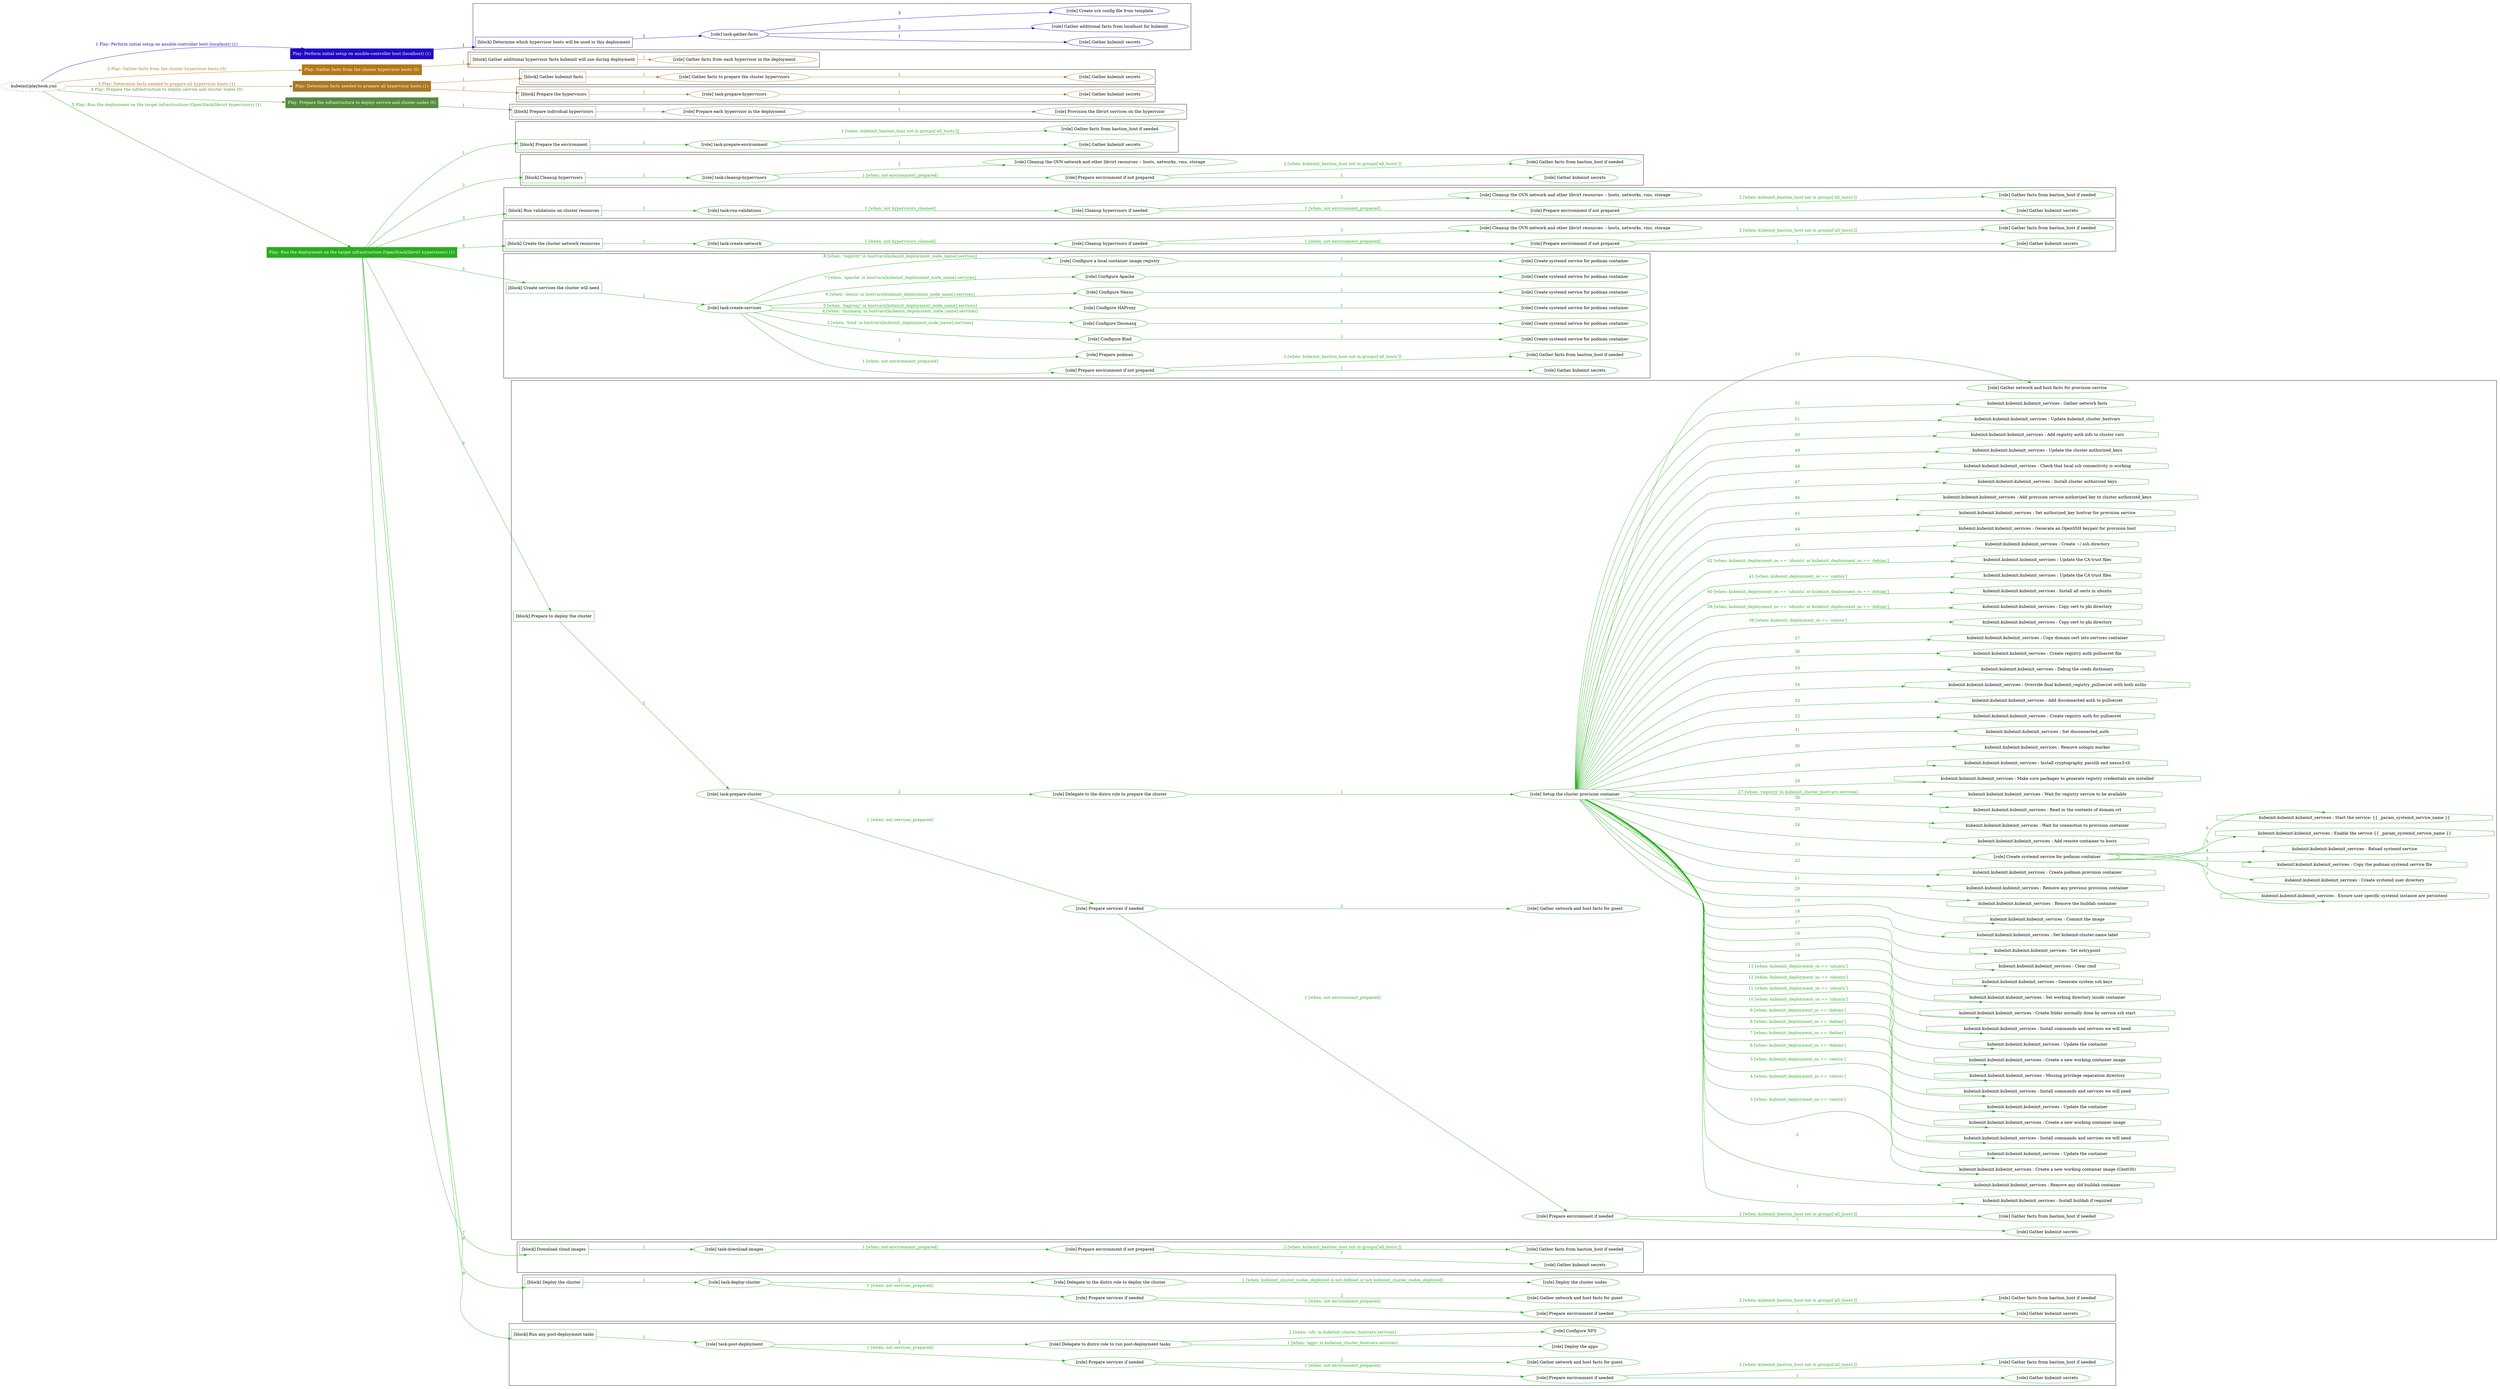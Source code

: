 digraph {
	graph [concentrate=true ordering=in rankdir=LR ratio=fill]
	edge [esep=5 sep=10]
	"kubeinit/playbook.yml" [URL="/home/runner/work/kubeinit/kubeinit/kubeinit/playbook.yml" id=playbook_8bed79b6 style=dotted]
	"kubeinit/playbook.yml" -> play_49aab540 [label="1 Play: Perform initial setup on ansible-controller host (localhost) (1)" color="#2107c5" fontcolor="#2107c5" id=edge_play_49aab540 labeltooltip="1 Play: Perform initial setup on ansible-controller host (localhost) (1)" tooltip="1 Play: Perform initial setup on ansible-controller host (localhost) (1)"]
	subgraph "Play: Perform initial setup on ansible-controller host (localhost) (1)" {
		play_49aab540 [label="Play: Perform initial setup on ansible-controller host (localhost) (1)" URL="/home/runner/work/kubeinit/kubeinit/kubeinit/playbook.yml" color="#2107c5" fontcolor="#ffffff" id=play_49aab540 shape=box style=filled tooltip=localhost]
		play_49aab540 -> block_78e3d9f6 [label=1 color="#2107c5" fontcolor="#2107c5" id=edge_block_78e3d9f6 labeltooltip=1 tooltip=1]
		subgraph cluster_block_78e3d9f6 {
			block_78e3d9f6 [label="[block] Determine which hypervisor hosts will be used in this deployment" URL="/home/runner/work/kubeinit/kubeinit/kubeinit/playbook.yml" color="#2107c5" id=block_78e3d9f6 labeltooltip="Determine which hypervisor hosts will be used in this deployment" shape=box tooltip="Determine which hypervisor hosts will be used in this deployment"]
			block_78e3d9f6 -> role_642d2244 [label="1 " color="#2107c5" fontcolor="#2107c5" id=edge_role_642d2244 labeltooltip="1 " tooltip="1 "]
			subgraph "task-gather-facts" {
				role_642d2244 [label="[role] task-gather-facts" URL="/home/runner/work/kubeinit/kubeinit/kubeinit/playbook.yml" color="#2107c5" id=role_642d2244 tooltip="task-gather-facts"]
				role_642d2244 -> role_e611dee8 [label="1 " color="#2107c5" fontcolor="#2107c5" id=edge_role_e611dee8 labeltooltip="1 " tooltip="1 "]
				subgraph "Gather kubeinit secrets" {
					role_e611dee8 [label="[role] Gather kubeinit secrets" URL="/home/runner/.ansible/collections/ansible_collections/kubeinit/kubeinit/roles/kubeinit_prepare/tasks/build_hypervisors_group.yml" color="#2107c5" id=role_e611dee8 tooltip="Gather kubeinit secrets"]
				}
				role_642d2244 -> role_4a009431 [label="2 " color="#2107c5" fontcolor="#2107c5" id=edge_role_4a009431 labeltooltip="2 " tooltip="2 "]
				subgraph "Gather additional facts from localhost for kubeinit" {
					role_4a009431 [label="[role] Gather additional facts from localhost for kubeinit" URL="/home/runner/.ansible/collections/ansible_collections/kubeinit/kubeinit/roles/kubeinit_prepare/tasks/build_hypervisors_group.yml" color="#2107c5" id=role_4a009431 tooltip="Gather additional facts from localhost for kubeinit"]
				}
				role_642d2244 -> role_e2e09662 [label="3 " color="#2107c5" fontcolor="#2107c5" id=edge_role_e2e09662 labeltooltip="3 " tooltip="3 "]
				subgraph "Create ssh config file from template" {
					role_e2e09662 [label="[role] Create ssh config file from template" URL="/home/runner/.ansible/collections/ansible_collections/kubeinit/kubeinit/roles/kubeinit_prepare/tasks/build_hypervisors_group.yml" color="#2107c5" id=role_e2e09662 tooltip="Create ssh config file from template"]
				}
			}
		}
	}
	"kubeinit/playbook.yml" -> play_0b097641 [label="2 Play: Gather facts from the cluster hypervisor hosts (0)" color="#b47818" fontcolor="#b47818" id=edge_play_0b097641 labeltooltip="2 Play: Gather facts from the cluster hypervisor hosts (0)" tooltip="2 Play: Gather facts from the cluster hypervisor hosts (0)"]
	subgraph "Play: Gather facts from the cluster hypervisor hosts (0)" {
		play_0b097641 [label="Play: Gather facts from the cluster hypervisor hosts (0)" URL="/home/runner/work/kubeinit/kubeinit/kubeinit/playbook.yml" color="#b47818" fontcolor="#ffffff" id=play_0b097641 shape=box style=filled tooltip="Play: Gather facts from the cluster hypervisor hosts (0)"]
		play_0b097641 -> block_88726907 [label=1 color="#b47818" fontcolor="#b47818" id=edge_block_88726907 labeltooltip=1 tooltip=1]
		subgraph cluster_block_88726907 {
			block_88726907 [label="[block] Gather additional hypervisor facts kubeinit will use during deployment" URL="/home/runner/work/kubeinit/kubeinit/kubeinit/playbook.yml" color="#b47818" id=block_88726907 labeltooltip="Gather additional hypervisor facts kubeinit will use during deployment" shape=box tooltip="Gather additional hypervisor facts kubeinit will use during deployment"]
			block_88726907 -> role_829c8e3d [label="1 " color="#b47818" fontcolor="#b47818" id=edge_role_829c8e3d labeltooltip="1 " tooltip="1 "]
			subgraph "Gather facts from each hypervisor in the deployment" {
				role_829c8e3d [label="[role] Gather facts from each hypervisor in the deployment" URL="/home/runner/work/kubeinit/kubeinit/kubeinit/playbook.yml" color="#b47818" id=role_829c8e3d tooltip="Gather facts from each hypervisor in the deployment"]
			}
		}
	}
	"kubeinit/playbook.yml" -> play_82eab4e0 [label="3 Play: Determine facts needed to prepare all hypervisor hosts (1)" color="#aa7722" fontcolor="#aa7722" id=edge_play_82eab4e0 labeltooltip="3 Play: Determine facts needed to prepare all hypervisor hosts (1)" tooltip="3 Play: Determine facts needed to prepare all hypervisor hosts (1)"]
	subgraph "Play: Determine facts needed to prepare all hypervisor hosts (1)" {
		play_82eab4e0 [label="Play: Determine facts needed to prepare all hypervisor hosts (1)" URL="/home/runner/work/kubeinit/kubeinit/kubeinit/playbook.yml" color="#aa7722" fontcolor="#ffffff" id=play_82eab4e0 shape=box style=filled tooltip=localhost]
		play_82eab4e0 -> block_1f940d89 [label=1 color="#aa7722" fontcolor="#aa7722" id=edge_block_1f940d89 labeltooltip=1 tooltip=1]
		subgraph cluster_block_1f940d89 {
			block_1f940d89 [label="[block] Gather kubeinit facts" URL="/home/runner/work/kubeinit/kubeinit/kubeinit/playbook.yml" color="#aa7722" id=block_1f940d89 labeltooltip="Gather kubeinit facts" shape=box tooltip="Gather kubeinit facts"]
			block_1f940d89 -> role_f52768f0 [label="1 " color="#aa7722" fontcolor="#aa7722" id=edge_role_f52768f0 labeltooltip="1 " tooltip="1 "]
			subgraph "Gather facts to prepare the cluster hypervisors" {
				role_f52768f0 [label="[role] Gather facts to prepare the cluster hypervisors" URL="/home/runner/work/kubeinit/kubeinit/kubeinit/playbook.yml" color="#aa7722" id=role_f52768f0 tooltip="Gather facts to prepare the cluster hypervisors"]
				role_f52768f0 -> role_8f08873e [label="1 " color="#aa7722" fontcolor="#aa7722" id=edge_role_8f08873e labeltooltip="1 " tooltip="1 "]
				subgraph "Gather kubeinit secrets" {
					role_8f08873e [label="[role] Gather kubeinit secrets" URL="/home/runner/.ansible/collections/ansible_collections/kubeinit/kubeinit/roles/kubeinit_prepare/tasks/gather_kubeinit_facts.yml" color="#aa7722" id=role_8f08873e tooltip="Gather kubeinit secrets"]
				}
			}
		}
		play_82eab4e0 -> block_6179ca36 [label=2 color="#aa7722" fontcolor="#aa7722" id=edge_block_6179ca36 labeltooltip=2 tooltip=2]
		subgraph cluster_block_6179ca36 {
			block_6179ca36 [label="[block] Prepare the hypervisors" URL="/home/runner/work/kubeinit/kubeinit/kubeinit/playbook.yml" color="#aa7722" id=block_6179ca36 labeltooltip="Prepare the hypervisors" shape=box tooltip="Prepare the hypervisors"]
			block_6179ca36 -> role_f5f3c566 [label="1 " color="#aa7722" fontcolor="#aa7722" id=edge_role_f5f3c566 labeltooltip="1 " tooltip="1 "]
			subgraph "task-prepare-hypervisors" {
				role_f5f3c566 [label="[role] task-prepare-hypervisors" URL="/home/runner/work/kubeinit/kubeinit/kubeinit/playbook.yml" color="#aa7722" id=role_f5f3c566 tooltip="task-prepare-hypervisors"]
				role_f5f3c566 -> role_08becc82 [label="1 " color="#aa7722" fontcolor="#aa7722" id=edge_role_08becc82 labeltooltip="1 " tooltip="1 "]
				subgraph "Gather kubeinit secrets" {
					role_08becc82 [label="[role] Gather kubeinit secrets" URL="/home/runner/.ansible/collections/ansible_collections/kubeinit/kubeinit/roles/kubeinit_prepare/tasks/gather_kubeinit_facts.yml" color="#aa7722" id=role_08becc82 tooltip="Gather kubeinit secrets"]
				}
			}
		}
	}
	"kubeinit/playbook.yml" -> play_3e530265 [label="4 Play: Prepare the infrastructure to deploy service and cluster nodes (0)" color="#548d3f" fontcolor="#548d3f" id=edge_play_3e530265 labeltooltip="4 Play: Prepare the infrastructure to deploy service and cluster nodes (0)" tooltip="4 Play: Prepare the infrastructure to deploy service and cluster nodes (0)"]
	subgraph "Play: Prepare the infrastructure to deploy service and cluster nodes (0)" {
		play_3e530265 [label="Play: Prepare the infrastructure to deploy service and cluster nodes (0)" URL="/home/runner/work/kubeinit/kubeinit/kubeinit/playbook.yml" color="#548d3f" fontcolor="#ffffff" id=play_3e530265 shape=box style=filled tooltip="Play: Prepare the infrastructure to deploy service and cluster nodes (0)"]
		play_3e530265 -> block_80a25411 [label=1 color="#548d3f" fontcolor="#548d3f" id=edge_block_80a25411 labeltooltip=1 tooltip=1]
		subgraph cluster_block_80a25411 {
			block_80a25411 [label="[block] Prepare individual hypervisors" URL="/home/runner/work/kubeinit/kubeinit/kubeinit/playbook.yml" color="#548d3f" id=block_80a25411 labeltooltip="Prepare individual hypervisors" shape=box tooltip="Prepare individual hypervisors"]
			block_80a25411 -> role_1ddd1872 [label="1 " color="#548d3f" fontcolor="#548d3f" id=edge_role_1ddd1872 labeltooltip="1 " tooltip="1 "]
			subgraph "Prepare each hypervisor in the deployment" {
				role_1ddd1872 [label="[role] Prepare each hypervisor in the deployment" URL="/home/runner/work/kubeinit/kubeinit/kubeinit/playbook.yml" color="#548d3f" id=role_1ddd1872 tooltip="Prepare each hypervisor in the deployment"]
				role_1ddd1872 -> role_7f84e680 [label="1 " color="#548d3f" fontcolor="#548d3f" id=edge_role_7f84e680 labeltooltip="1 " tooltip="1 "]
				subgraph "Provision the libvirt services on the hypervisor" {
					role_7f84e680 [label="[role] Provision the libvirt services on the hypervisor" URL="/home/runner/.ansible/collections/ansible_collections/kubeinit/kubeinit/roles/kubeinit_prepare/tasks/prepare_hypervisor.yml" color="#548d3f" id=role_7f84e680 tooltip="Provision the libvirt services on the hypervisor"]
				}
			}
		}
	}
	"kubeinit/playbook.yml" -> play_fbb4f2f6 [label="5 Play: Run the deployment on the target infrastructure (OpenStack/libvirt hypervisors) (1)" color="#26af1d" fontcolor="#26af1d" id=edge_play_fbb4f2f6 labeltooltip="5 Play: Run the deployment on the target infrastructure (OpenStack/libvirt hypervisors) (1)" tooltip="5 Play: Run the deployment on the target infrastructure (OpenStack/libvirt hypervisors) (1)"]
	subgraph "Play: Run the deployment on the target infrastructure (OpenStack/libvirt hypervisors) (1)" {
		play_fbb4f2f6 [label="Play: Run the deployment on the target infrastructure (OpenStack/libvirt hypervisors) (1)" URL="/home/runner/work/kubeinit/kubeinit/kubeinit/playbook.yml" color="#26af1d" fontcolor="#ffffff" id=play_fbb4f2f6 shape=box style=filled tooltip=localhost]
		play_fbb4f2f6 -> block_d03540f2 [label=1 color="#26af1d" fontcolor="#26af1d" id=edge_block_d03540f2 labeltooltip=1 tooltip=1]
		subgraph cluster_block_d03540f2 {
			block_d03540f2 [label="[block] Prepare the environment" URL="/home/runner/work/kubeinit/kubeinit/kubeinit/playbook.yml" color="#26af1d" id=block_d03540f2 labeltooltip="Prepare the environment" shape=box tooltip="Prepare the environment"]
			block_d03540f2 -> role_383d3381 [label="1 " color="#26af1d" fontcolor="#26af1d" id=edge_role_383d3381 labeltooltip="1 " tooltip="1 "]
			subgraph "task-prepare-environment" {
				role_383d3381 [label="[role] task-prepare-environment" URL="/home/runner/work/kubeinit/kubeinit/kubeinit/playbook.yml" color="#26af1d" id=role_383d3381 tooltip="task-prepare-environment"]
				role_383d3381 -> role_d7504a38 [label="1 " color="#26af1d" fontcolor="#26af1d" id=edge_role_d7504a38 labeltooltip="1 " tooltip="1 "]
				subgraph "Gather kubeinit secrets" {
					role_d7504a38 [label="[role] Gather kubeinit secrets" URL="/home/runner/.ansible/collections/ansible_collections/kubeinit/kubeinit/roles/kubeinit_prepare/tasks/gather_kubeinit_facts.yml" color="#26af1d" id=role_d7504a38 tooltip="Gather kubeinit secrets"]
				}
				role_383d3381 -> role_810771e4 [label="2 [when: kubeinit_bastion_host not in groups['all_hosts']]" color="#26af1d" fontcolor="#26af1d" id=edge_role_810771e4 labeltooltip="2 [when: kubeinit_bastion_host not in groups['all_hosts']]" tooltip="2 [when: kubeinit_bastion_host not in groups['all_hosts']]"]
				subgraph "Gather facts from bastion_host if needed" {
					role_810771e4 [label="[role] Gather facts from bastion_host if needed" URL="/home/runner/.ansible/collections/ansible_collections/kubeinit/kubeinit/roles/kubeinit_prepare/tasks/main.yml" color="#26af1d" id=role_810771e4 tooltip="Gather facts from bastion_host if needed"]
				}
			}
		}
		play_fbb4f2f6 -> block_84615b69 [label=2 color="#26af1d" fontcolor="#26af1d" id=edge_block_84615b69 labeltooltip=2 tooltip=2]
		subgraph cluster_block_84615b69 {
			block_84615b69 [label="[block] Cleanup hypervisors" URL="/home/runner/work/kubeinit/kubeinit/kubeinit/playbook.yml" color="#26af1d" id=block_84615b69 labeltooltip="Cleanup hypervisors" shape=box tooltip="Cleanup hypervisors"]
			block_84615b69 -> role_a7623d01 [label="1 " color="#26af1d" fontcolor="#26af1d" id=edge_role_a7623d01 labeltooltip="1 " tooltip="1 "]
			subgraph "task-cleanup-hypervisors" {
				role_a7623d01 [label="[role] task-cleanup-hypervisors" URL="/home/runner/work/kubeinit/kubeinit/kubeinit/playbook.yml" color="#26af1d" id=role_a7623d01 tooltip="task-cleanup-hypervisors"]
				role_a7623d01 -> role_195fb346 [label="1 [when: not environment_prepared]" color="#26af1d" fontcolor="#26af1d" id=edge_role_195fb346 labeltooltip="1 [when: not environment_prepared]" tooltip="1 [when: not environment_prepared]"]
				subgraph "Prepare environment if not prepared" {
					role_195fb346 [label="[role] Prepare environment if not prepared" URL="/home/runner/.ansible/collections/ansible_collections/kubeinit/kubeinit/roles/kubeinit_libvirt/tasks/cleanup_hypervisors.yml" color="#26af1d" id=role_195fb346 tooltip="Prepare environment if not prepared"]
					role_195fb346 -> role_b449f2f9 [label="1 " color="#26af1d" fontcolor="#26af1d" id=edge_role_b449f2f9 labeltooltip="1 " tooltip="1 "]
					subgraph "Gather kubeinit secrets" {
						role_b449f2f9 [label="[role] Gather kubeinit secrets" URL="/home/runner/.ansible/collections/ansible_collections/kubeinit/kubeinit/roles/kubeinit_prepare/tasks/gather_kubeinit_facts.yml" color="#26af1d" id=role_b449f2f9 tooltip="Gather kubeinit secrets"]
					}
					role_195fb346 -> role_042c356e [label="2 [when: kubeinit_bastion_host not in groups['all_hosts']]" color="#26af1d" fontcolor="#26af1d" id=edge_role_042c356e labeltooltip="2 [when: kubeinit_bastion_host not in groups['all_hosts']]" tooltip="2 [when: kubeinit_bastion_host not in groups['all_hosts']]"]
					subgraph "Gather facts from bastion_host if needed" {
						role_042c356e [label="[role] Gather facts from bastion_host if needed" URL="/home/runner/.ansible/collections/ansible_collections/kubeinit/kubeinit/roles/kubeinit_prepare/tasks/main.yml" color="#26af1d" id=role_042c356e tooltip="Gather facts from bastion_host if needed"]
					}
				}
				role_a7623d01 -> role_4b8b2e46 [label="2 " color="#26af1d" fontcolor="#26af1d" id=edge_role_4b8b2e46 labeltooltip="2 " tooltip="2 "]
				subgraph "Cleanup the OVN network and other libvirt resources -- hosts, networks, vms, storage" {
					role_4b8b2e46 [label="[role] Cleanup the OVN network and other libvirt resources -- hosts, networks, vms, storage" URL="/home/runner/.ansible/collections/ansible_collections/kubeinit/kubeinit/roles/kubeinit_libvirt/tasks/cleanup_hypervisors.yml" color="#26af1d" id=role_4b8b2e46 tooltip="Cleanup the OVN network and other libvirt resources -- hosts, networks, vms, storage"]
				}
			}
		}
		play_fbb4f2f6 -> block_2788e6ed [label=3 color="#26af1d" fontcolor="#26af1d" id=edge_block_2788e6ed labeltooltip=3 tooltip=3]
		subgraph cluster_block_2788e6ed {
			block_2788e6ed [label="[block] Run validations on cluster resources" URL="/home/runner/work/kubeinit/kubeinit/kubeinit/playbook.yml" color="#26af1d" id=block_2788e6ed labeltooltip="Run validations on cluster resources" shape=box tooltip="Run validations on cluster resources"]
			block_2788e6ed -> role_d8e6ed93 [label="1 " color="#26af1d" fontcolor="#26af1d" id=edge_role_d8e6ed93 labeltooltip="1 " tooltip="1 "]
			subgraph "task-run-validations" {
				role_d8e6ed93 [label="[role] task-run-validations" URL="/home/runner/work/kubeinit/kubeinit/kubeinit/playbook.yml" color="#26af1d" id=role_d8e6ed93 tooltip="task-run-validations"]
				role_d8e6ed93 -> role_3326e7ff [label="1 [when: not hypervisors_cleaned]" color="#26af1d" fontcolor="#26af1d" id=edge_role_3326e7ff labeltooltip="1 [when: not hypervisors_cleaned]" tooltip="1 [when: not hypervisors_cleaned]"]
				subgraph "Cleanup hypervisors if needed" {
					role_3326e7ff [label="[role] Cleanup hypervisors if needed" URL="/home/runner/.ansible/collections/ansible_collections/kubeinit/kubeinit/roles/kubeinit_validations/tasks/main.yml" color="#26af1d" id=role_3326e7ff tooltip="Cleanup hypervisors if needed"]
					role_3326e7ff -> role_a04be8a0 [label="1 [when: not environment_prepared]" color="#26af1d" fontcolor="#26af1d" id=edge_role_a04be8a0 labeltooltip="1 [when: not environment_prepared]" tooltip="1 [when: not environment_prepared]"]
					subgraph "Prepare environment if not prepared" {
						role_a04be8a0 [label="[role] Prepare environment if not prepared" URL="/home/runner/.ansible/collections/ansible_collections/kubeinit/kubeinit/roles/kubeinit_libvirt/tasks/cleanup_hypervisors.yml" color="#26af1d" id=role_a04be8a0 tooltip="Prepare environment if not prepared"]
						role_a04be8a0 -> role_cc49fadb [label="1 " color="#26af1d" fontcolor="#26af1d" id=edge_role_cc49fadb labeltooltip="1 " tooltip="1 "]
						subgraph "Gather kubeinit secrets" {
							role_cc49fadb [label="[role] Gather kubeinit secrets" URL="/home/runner/.ansible/collections/ansible_collections/kubeinit/kubeinit/roles/kubeinit_prepare/tasks/gather_kubeinit_facts.yml" color="#26af1d" id=role_cc49fadb tooltip="Gather kubeinit secrets"]
						}
						role_a04be8a0 -> role_6cfeca84 [label="2 [when: kubeinit_bastion_host not in groups['all_hosts']]" color="#26af1d" fontcolor="#26af1d" id=edge_role_6cfeca84 labeltooltip="2 [when: kubeinit_bastion_host not in groups['all_hosts']]" tooltip="2 [when: kubeinit_bastion_host not in groups['all_hosts']]"]
						subgraph "Gather facts from bastion_host if needed" {
							role_6cfeca84 [label="[role] Gather facts from bastion_host if needed" URL="/home/runner/.ansible/collections/ansible_collections/kubeinit/kubeinit/roles/kubeinit_prepare/tasks/main.yml" color="#26af1d" id=role_6cfeca84 tooltip="Gather facts from bastion_host if needed"]
						}
					}
					role_3326e7ff -> role_7b1c29cc [label="2 " color="#26af1d" fontcolor="#26af1d" id=edge_role_7b1c29cc labeltooltip="2 " tooltip="2 "]
					subgraph "Cleanup the OVN network and other libvirt resources -- hosts, networks, vms, storage" {
						role_7b1c29cc [label="[role] Cleanup the OVN network and other libvirt resources -- hosts, networks, vms, storage" URL="/home/runner/.ansible/collections/ansible_collections/kubeinit/kubeinit/roles/kubeinit_libvirt/tasks/cleanup_hypervisors.yml" color="#26af1d" id=role_7b1c29cc tooltip="Cleanup the OVN network and other libvirt resources -- hosts, networks, vms, storage"]
					}
				}
			}
		}
		play_fbb4f2f6 -> block_a5e807bc [label=4 color="#26af1d" fontcolor="#26af1d" id=edge_block_a5e807bc labeltooltip=4 tooltip=4]
		subgraph cluster_block_a5e807bc {
			block_a5e807bc [label="[block] Create the cluster network resources" URL="/home/runner/work/kubeinit/kubeinit/kubeinit/playbook.yml" color="#26af1d" id=block_a5e807bc labeltooltip="Create the cluster network resources" shape=box tooltip="Create the cluster network resources"]
			block_a5e807bc -> role_b09b9a62 [label="1 " color="#26af1d" fontcolor="#26af1d" id=edge_role_b09b9a62 labeltooltip="1 " tooltip="1 "]
			subgraph "task-create-network" {
				role_b09b9a62 [label="[role] task-create-network" URL="/home/runner/work/kubeinit/kubeinit/kubeinit/playbook.yml" color="#26af1d" id=role_b09b9a62 tooltip="task-create-network"]
				role_b09b9a62 -> role_7cae7532 [label="1 [when: not hypervisors_cleaned]" color="#26af1d" fontcolor="#26af1d" id=edge_role_7cae7532 labeltooltip="1 [when: not hypervisors_cleaned]" tooltip="1 [when: not hypervisors_cleaned]"]
				subgraph "Cleanup hypervisors if needed" {
					role_7cae7532 [label="[role] Cleanup hypervisors if needed" URL="/home/runner/.ansible/collections/ansible_collections/kubeinit/kubeinit/roles/kubeinit_libvirt/tasks/create_network.yml" color="#26af1d" id=role_7cae7532 tooltip="Cleanup hypervisors if needed"]
					role_7cae7532 -> role_a536e113 [label="1 [when: not environment_prepared]" color="#26af1d" fontcolor="#26af1d" id=edge_role_a536e113 labeltooltip="1 [when: not environment_prepared]" tooltip="1 [when: not environment_prepared]"]
					subgraph "Prepare environment if not prepared" {
						role_a536e113 [label="[role] Prepare environment if not prepared" URL="/home/runner/.ansible/collections/ansible_collections/kubeinit/kubeinit/roles/kubeinit_libvirt/tasks/cleanup_hypervisors.yml" color="#26af1d" id=role_a536e113 tooltip="Prepare environment if not prepared"]
						role_a536e113 -> role_e261e1f7 [label="1 " color="#26af1d" fontcolor="#26af1d" id=edge_role_e261e1f7 labeltooltip="1 " tooltip="1 "]
						subgraph "Gather kubeinit secrets" {
							role_e261e1f7 [label="[role] Gather kubeinit secrets" URL="/home/runner/.ansible/collections/ansible_collections/kubeinit/kubeinit/roles/kubeinit_prepare/tasks/gather_kubeinit_facts.yml" color="#26af1d" id=role_e261e1f7 tooltip="Gather kubeinit secrets"]
						}
						role_a536e113 -> role_2d19b377 [label="2 [when: kubeinit_bastion_host not in groups['all_hosts']]" color="#26af1d" fontcolor="#26af1d" id=edge_role_2d19b377 labeltooltip="2 [when: kubeinit_bastion_host not in groups['all_hosts']]" tooltip="2 [when: kubeinit_bastion_host not in groups['all_hosts']]"]
						subgraph "Gather facts from bastion_host if needed" {
							role_2d19b377 [label="[role] Gather facts from bastion_host if needed" URL="/home/runner/.ansible/collections/ansible_collections/kubeinit/kubeinit/roles/kubeinit_prepare/tasks/main.yml" color="#26af1d" id=role_2d19b377 tooltip="Gather facts from bastion_host if needed"]
						}
					}
					role_7cae7532 -> role_15a0f7ec [label="2 " color="#26af1d" fontcolor="#26af1d" id=edge_role_15a0f7ec labeltooltip="2 " tooltip="2 "]
					subgraph "Cleanup the OVN network and other libvirt resources -- hosts, networks, vms, storage" {
						role_15a0f7ec [label="[role] Cleanup the OVN network and other libvirt resources -- hosts, networks, vms, storage" URL="/home/runner/.ansible/collections/ansible_collections/kubeinit/kubeinit/roles/kubeinit_libvirt/tasks/cleanup_hypervisors.yml" color="#26af1d" id=role_15a0f7ec tooltip="Cleanup the OVN network and other libvirt resources -- hosts, networks, vms, storage"]
					}
				}
			}
		}
		play_fbb4f2f6 -> block_2cc3f3b6 [label=5 color="#26af1d" fontcolor="#26af1d" id=edge_block_2cc3f3b6 labeltooltip=5 tooltip=5]
		subgraph cluster_block_2cc3f3b6 {
			block_2cc3f3b6 [label="[block] Create services the cluster will need" URL="/home/runner/work/kubeinit/kubeinit/kubeinit/playbook.yml" color="#26af1d" id=block_2cc3f3b6 labeltooltip="Create services the cluster will need" shape=box tooltip="Create services the cluster will need"]
			block_2cc3f3b6 -> role_dc13a6ba [label="1 " color="#26af1d" fontcolor="#26af1d" id=edge_role_dc13a6ba labeltooltip="1 " tooltip="1 "]
			subgraph "task-create-services" {
				role_dc13a6ba [label="[role] task-create-services" URL="/home/runner/work/kubeinit/kubeinit/kubeinit/playbook.yml" color="#26af1d" id=role_dc13a6ba tooltip="task-create-services"]
				role_dc13a6ba -> role_bf2ecec8 [label="1 [when: not environment_prepared]" color="#26af1d" fontcolor="#26af1d" id=edge_role_bf2ecec8 labeltooltip="1 [when: not environment_prepared]" tooltip="1 [when: not environment_prepared]"]
				subgraph "Prepare environment if not prepared" {
					role_bf2ecec8 [label="[role] Prepare environment if not prepared" URL="/home/runner/.ansible/collections/ansible_collections/kubeinit/kubeinit/roles/kubeinit_services/tasks/main.yml" color="#26af1d" id=role_bf2ecec8 tooltip="Prepare environment if not prepared"]
					role_bf2ecec8 -> role_0a59c986 [label="1 " color="#26af1d" fontcolor="#26af1d" id=edge_role_0a59c986 labeltooltip="1 " tooltip="1 "]
					subgraph "Gather kubeinit secrets" {
						role_0a59c986 [label="[role] Gather kubeinit secrets" URL="/home/runner/.ansible/collections/ansible_collections/kubeinit/kubeinit/roles/kubeinit_prepare/tasks/gather_kubeinit_facts.yml" color="#26af1d" id=role_0a59c986 tooltip="Gather kubeinit secrets"]
					}
					role_bf2ecec8 -> role_2f29f9ee [label="2 [when: kubeinit_bastion_host not in groups['all_hosts']]" color="#26af1d" fontcolor="#26af1d" id=edge_role_2f29f9ee labeltooltip="2 [when: kubeinit_bastion_host not in groups['all_hosts']]" tooltip="2 [when: kubeinit_bastion_host not in groups['all_hosts']]"]
					subgraph "Gather facts from bastion_host if needed" {
						role_2f29f9ee [label="[role] Gather facts from bastion_host if needed" URL="/home/runner/.ansible/collections/ansible_collections/kubeinit/kubeinit/roles/kubeinit_prepare/tasks/main.yml" color="#26af1d" id=role_2f29f9ee tooltip="Gather facts from bastion_host if needed"]
					}
				}
				role_dc13a6ba -> role_9e9e0c95 [label="2 " color="#26af1d" fontcolor="#26af1d" id=edge_role_9e9e0c95 labeltooltip="2 " tooltip="2 "]
				subgraph "Prepare podman" {
					role_9e9e0c95 [label="[role] Prepare podman" URL="/home/runner/.ansible/collections/ansible_collections/kubeinit/kubeinit/roles/kubeinit_services/tasks/00_create_service_pod.yml" color="#26af1d" id=role_9e9e0c95 tooltip="Prepare podman"]
				}
				role_dc13a6ba -> role_fdd6f73d [label="3 [when: 'bind' in hostvars[kubeinit_deployment_node_name].services]" color="#26af1d" fontcolor="#26af1d" id=edge_role_fdd6f73d labeltooltip="3 [when: 'bind' in hostvars[kubeinit_deployment_node_name].services]" tooltip="3 [when: 'bind' in hostvars[kubeinit_deployment_node_name].services]"]
				subgraph "Configure Bind" {
					role_fdd6f73d [label="[role] Configure Bind" URL="/home/runner/.ansible/collections/ansible_collections/kubeinit/kubeinit/roles/kubeinit_services/tasks/start_services_containers.yml" color="#26af1d" id=role_fdd6f73d tooltip="Configure Bind"]
					role_fdd6f73d -> role_237822c4 [label="1 " color="#26af1d" fontcolor="#26af1d" id=edge_role_237822c4 labeltooltip="1 " tooltip="1 "]
					subgraph "Create systemd service for podman container" {
						role_237822c4 [label="[role] Create systemd service for podman container" URL="/home/runner/.ansible/collections/ansible_collections/kubeinit/kubeinit/roles/kubeinit_bind/tasks/main.yml" color="#26af1d" id=role_237822c4 tooltip="Create systemd service for podman container"]
					}
				}
				role_dc13a6ba -> role_1d617c60 [label="4 [when: 'dnsmasq' in hostvars[kubeinit_deployment_node_name].services]" color="#26af1d" fontcolor="#26af1d" id=edge_role_1d617c60 labeltooltip="4 [when: 'dnsmasq' in hostvars[kubeinit_deployment_node_name].services]" tooltip="4 [when: 'dnsmasq' in hostvars[kubeinit_deployment_node_name].services]"]
				subgraph "Configure Dnsmasq" {
					role_1d617c60 [label="[role] Configure Dnsmasq" URL="/home/runner/.ansible/collections/ansible_collections/kubeinit/kubeinit/roles/kubeinit_services/tasks/start_services_containers.yml" color="#26af1d" id=role_1d617c60 tooltip="Configure Dnsmasq"]
					role_1d617c60 -> role_2708d0f8 [label="1 " color="#26af1d" fontcolor="#26af1d" id=edge_role_2708d0f8 labeltooltip="1 " tooltip="1 "]
					subgraph "Create systemd service for podman container" {
						role_2708d0f8 [label="[role] Create systemd service for podman container" URL="/home/runner/.ansible/collections/ansible_collections/kubeinit/kubeinit/roles/kubeinit_dnsmasq/tasks/main.yml" color="#26af1d" id=role_2708d0f8 tooltip="Create systemd service for podman container"]
					}
				}
				role_dc13a6ba -> role_0b349b6e [label="5 [when: 'haproxy' in hostvars[kubeinit_deployment_node_name].services]" color="#26af1d" fontcolor="#26af1d" id=edge_role_0b349b6e labeltooltip="5 [when: 'haproxy' in hostvars[kubeinit_deployment_node_name].services]" tooltip="5 [when: 'haproxy' in hostvars[kubeinit_deployment_node_name].services]"]
				subgraph "Configure HAProxy" {
					role_0b349b6e [label="[role] Configure HAProxy" URL="/home/runner/.ansible/collections/ansible_collections/kubeinit/kubeinit/roles/kubeinit_services/tasks/start_services_containers.yml" color="#26af1d" id=role_0b349b6e tooltip="Configure HAProxy"]
					role_0b349b6e -> role_bf3ce579 [label="1 " color="#26af1d" fontcolor="#26af1d" id=edge_role_bf3ce579 labeltooltip="1 " tooltip="1 "]
					subgraph "Create systemd service for podman container" {
						role_bf3ce579 [label="[role] Create systemd service for podman container" URL="/home/runner/.ansible/collections/ansible_collections/kubeinit/kubeinit/roles/kubeinit_haproxy/tasks/main.yml" color="#26af1d" id=role_bf3ce579 tooltip="Create systemd service for podman container"]
					}
				}
				role_dc13a6ba -> role_745125a6 [label="6 [when: 'nexus' in hostvars[kubeinit_deployment_node_name].services]" color="#26af1d" fontcolor="#26af1d" id=edge_role_745125a6 labeltooltip="6 [when: 'nexus' in hostvars[kubeinit_deployment_node_name].services]" tooltip="6 [when: 'nexus' in hostvars[kubeinit_deployment_node_name].services]"]
				subgraph "Configure Nexus" {
					role_745125a6 [label="[role] Configure Nexus" URL="/home/runner/.ansible/collections/ansible_collections/kubeinit/kubeinit/roles/kubeinit_services/tasks/start_services_containers.yml" color="#26af1d" id=role_745125a6 tooltip="Configure Nexus"]
					role_745125a6 -> role_239d1a78 [label="1 " color="#26af1d" fontcolor="#26af1d" id=edge_role_239d1a78 labeltooltip="1 " tooltip="1 "]
					subgraph "Create systemd service for podman container" {
						role_239d1a78 [label="[role] Create systemd service for podman container" URL="/home/runner/.ansible/collections/ansible_collections/kubeinit/kubeinit/roles/kubeinit_nexus/tasks/main.yml" color="#26af1d" id=role_239d1a78 tooltip="Create systemd service for podman container"]
					}
				}
				role_dc13a6ba -> role_8ab83874 [label="7 [when: 'apache' in hostvars[kubeinit_deployment_node_name].services]" color="#26af1d" fontcolor="#26af1d" id=edge_role_8ab83874 labeltooltip="7 [when: 'apache' in hostvars[kubeinit_deployment_node_name].services]" tooltip="7 [when: 'apache' in hostvars[kubeinit_deployment_node_name].services]"]
				subgraph "Configure Apache" {
					role_8ab83874 [label="[role] Configure Apache" URL="/home/runner/.ansible/collections/ansible_collections/kubeinit/kubeinit/roles/kubeinit_services/tasks/start_services_containers.yml" color="#26af1d" id=role_8ab83874 tooltip="Configure Apache"]
					role_8ab83874 -> role_db7033e6 [label="1 " color="#26af1d" fontcolor="#26af1d" id=edge_role_db7033e6 labeltooltip="1 " tooltip="1 "]
					subgraph "Create systemd service for podman container" {
						role_db7033e6 [label="[role] Create systemd service for podman container" URL="/home/runner/.ansible/collections/ansible_collections/kubeinit/kubeinit/roles/kubeinit_apache/tasks/main.yml" color="#26af1d" id=role_db7033e6 tooltip="Create systemd service for podman container"]
					}
				}
				role_dc13a6ba -> role_90f522d9 [label="8 [when: 'registry' in hostvars[kubeinit_deployment_node_name].services]" color="#26af1d" fontcolor="#26af1d" id=edge_role_90f522d9 labeltooltip="8 [when: 'registry' in hostvars[kubeinit_deployment_node_name].services]" tooltip="8 [when: 'registry' in hostvars[kubeinit_deployment_node_name].services]"]
				subgraph "Configure a local container image registry" {
					role_90f522d9 [label="[role] Configure a local container image registry" URL="/home/runner/.ansible/collections/ansible_collections/kubeinit/kubeinit/roles/kubeinit_services/tasks/start_services_containers.yml" color="#26af1d" id=role_90f522d9 tooltip="Configure a local container image registry"]
					role_90f522d9 -> role_bd6999d2 [label="1 " color="#26af1d" fontcolor="#26af1d" id=edge_role_bd6999d2 labeltooltip="1 " tooltip="1 "]
					subgraph "Create systemd service for podman container" {
						role_bd6999d2 [label="[role] Create systemd service for podman container" URL="/home/runner/.ansible/collections/ansible_collections/kubeinit/kubeinit/roles/kubeinit_registry/tasks/main.yml" color="#26af1d" id=role_bd6999d2 tooltip="Create systemd service for podman container"]
					}
				}
			}
		}
		play_fbb4f2f6 -> block_787f5304 [label=6 color="#26af1d" fontcolor="#26af1d" id=edge_block_787f5304 labeltooltip=6 tooltip=6]
		subgraph cluster_block_787f5304 {
			block_787f5304 [label="[block] Prepare to deploy the cluster" URL="/home/runner/work/kubeinit/kubeinit/kubeinit/playbook.yml" color="#26af1d" id=block_787f5304 labeltooltip="Prepare to deploy the cluster" shape=box tooltip="Prepare to deploy the cluster"]
			block_787f5304 -> role_6a3e8b05 [label="1 " color="#26af1d" fontcolor="#26af1d" id=edge_role_6a3e8b05 labeltooltip="1 " tooltip="1 "]
			subgraph "task-prepare-cluster" {
				role_6a3e8b05 [label="[role] task-prepare-cluster" URL="/home/runner/work/kubeinit/kubeinit/kubeinit/playbook.yml" color="#26af1d" id=role_6a3e8b05 tooltip="task-prepare-cluster"]
				role_6a3e8b05 -> role_8f3c044d [label="1 [when: not services_prepared]" color="#26af1d" fontcolor="#26af1d" id=edge_role_8f3c044d labeltooltip="1 [when: not services_prepared]" tooltip="1 [when: not services_prepared]"]
				subgraph "Prepare services if needed" {
					role_8f3c044d [label="[role] Prepare services if needed" URL="/home/runner/.ansible/collections/ansible_collections/kubeinit/kubeinit/roles/kubeinit_prepare/tasks/prepare_cluster.yml" color="#26af1d" id=role_8f3c044d tooltip="Prepare services if needed"]
					role_8f3c044d -> role_ac541f48 [label="1 [when: not environment_prepared]" color="#26af1d" fontcolor="#26af1d" id=edge_role_ac541f48 labeltooltip="1 [when: not environment_prepared]" tooltip="1 [when: not environment_prepared]"]
					subgraph "Prepare environment if needed" {
						role_ac541f48 [label="[role] Prepare environment if needed" URL="/home/runner/.ansible/collections/ansible_collections/kubeinit/kubeinit/roles/kubeinit_services/tasks/prepare_services.yml" color="#26af1d" id=role_ac541f48 tooltip="Prepare environment if needed"]
						role_ac541f48 -> role_dcecab6f [label="1 " color="#26af1d" fontcolor="#26af1d" id=edge_role_dcecab6f labeltooltip="1 " tooltip="1 "]
						subgraph "Gather kubeinit secrets" {
							role_dcecab6f [label="[role] Gather kubeinit secrets" URL="/home/runner/.ansible/collections/ansible_collections/kubeinit/kubeinit/roles/kubeinit_prepare/tasks/gather_kubeinit_facts.yml" color="#26af1d" id=role_dcecab6f tooltip="Gather kubeinit secrets"]
						}
						role_ac541f48 -> role_aa4d53bb [label="2 [when: kubeinit_bastion_host not in groups['all_hosts']]" color="#26af1d" fontcolor="#26af1d" id=edge_role_aa4d53bb labeltooltip="2 [when: kubeinit_bastion_host not in groups['all_hosts']]" tooltip="2 [when: kubeinit_bastion_host not in groups['all_hosts']]"]
						subgraph "Gather facts from bastion_host if needed" {
							role_aa4d53bb [label="[role] Gather facts from bastion_host if needed" URL="/home/runner/.ansible/collections/ansible_collections/kubeinit/kubeinit/roles/kubeinit_prepare/tasks/main.yml" color="#26af1d" id=role_aa4d53bb tooltip="Gather facts from bastion_host if needed"]
						}
					}
					role_8f3c044d -> role_6b300e99 [label="2 " color="#26af1d" fontcolor="#26af1d" id=edge_role_6b300e99 labeltooltip="2 " tooltip="2 "]
					subgraph "Gather network and host facts for guest" {
						role_6b300e99 [label="[role] Gather network and host facts for guest" URL="/home/runner/.ansible/collections/ansible_collections/kubeinit/kubeinit/roles/kubeinit_services/tasks/prepare_services.yml" color="#26af1d" id=role_6b300e99 tooltip="Gather network and host facts for guest"]
					}
				}
				role_6a3e8b05 -> role_21b97682 [label="2 " color="#26af1d" fontcolor="#26af1d" id=edge_role_21b97682 labeltooltip="2 " tooltip="2 "]
				subgraph "Delegate to the distro role to prepare the cluster" {
					role_21b97682 [label="[role] Delegate to the distro role to prepare the cluster" URL="/home/runner/.ansible/collections/ansible_collections/kubeinit/kubeinit/roles/kubeinit_prepare/tasks/prepare_cluster.yml" color="#26af1d" id=role_21b97682 tooltip="Delegate to the distro role to prepare the cluster"]
					role_21b97682 -> role_a26a71d1 [label="1 " color="#26af1d" fontcolor="#26af1d" id=edge_role_a26a71d1 labeltooltip="1 " tooltip="1 "]
					subgraph "Setup the cluster provision container" {
						role_a26a71d1 [label="[role] Setup the cluster provision container" URL="/home/runner/.ansible/collections/ansible_collections/kubeinit/kubeinit/roles/kubeinit_cdk/tasks/prepare_cluster.yml" color="#26af1d" id=role_a26a71d1 tooltip="Setup the cluster provision container"]
						task_9f401638 [label="kubeinit.kubeinit.kubeinit_services : Install buildah if required" URL="/home/runner/.ansible/collections/ansible_collections/kubeinit/kubeinit/roles/kubeinit_services/tasks/create_provision_container.yml" color="#26af1d" id=task_9f401638 shape=octagon tooltip="kubeinit.kubeinit.kubeinit_services : Install buildah if required"]
						role_a26a71d1 -> task_9f401638 [label="1 " color="#26af1d" fontcolor="#26af1d" id=edge_task_9f401638 labeltooltip="1 " tooltip="1 "]
						task_37d43e97 [label="kubeinit.kubeinit.kubeinit_services : Remove any old buildah container" URL="/home/runner/.ansible/collections/ansible_collections/kubeinit/kubeinit/roles/kubeinit_services/tasks/create_provision_container.yml" color="#26af1d" id=task_37d43e97 shape=octagon tooltip="kubeinit.kubeinit.kubeinit_services : Remove any old buildah container"]
						role_a26a71d1 -> task_37d43e97 [label="2 " color="#26af1d" fontcolor="#26af1d" id=edge_task_37d43e97 labeltooltip="2 " tooltip="2 "]
						task_1da8e1c3 [label="kubeinit.kubeinit.kubeinit_services : Create a new working container image (CentOS)" URL="/home/runner/.ansible/collections/ansible_collections/kubeinit/kubeinit/roles/kubeinit_services/tasks/create_provision_container.yml" color="#26af1d" id=task_1da8e1c3 shape=octagon tooltip="kubeinit.kubeinit.kubeinit_services : Create a new working container image (CentOS)"]
						role_a26a71d1 -> task_1da8e1c3 [label="3 [when: kubeinit_deployment_os == 'centos']" color="#26af1d" fontcolor="#26af1d" id=edge_task_1da8e1c3 labeltooltip="3 [when: kubeinit_deployment_os == 'centos']" tooltip="3 [when: kubeinit_deployment_os == 'centos']"]
						task_d46bbddd [label="kubeinit.kubeinit.kubeinit_services : Update the container" URL="/home/runner/.ansible/collections/ansible_collections/kubeinit/kubeinit/roles/kubeinit_services/tasks/create_provision_container.yml" color="#26af1d" id=task_d46bbddd shape=octagon tooltip="kubeinit.kubeinit.kubeinit_services : Update the container"]
						role_a26a71d1 -> task_d46bbddd [label="4 [when: kubeinit_deployment_os == 'centos']" color="#26af1d" fontcolor="#26af1d" id=edge_task_d46bbddd labeltooltip="4 [when: kubeinit_deployment_os == 'centos']" tooltip="4 [when: kubeinit_deployment_os == 'centos']"]
						task_5bcf6b14 [label="kubeinit.kubeinit.kubeinit_services : Install commands and services we will need" URL="/home/runner/.ansible/collections/ansible_collections/kubeinit/kubeinit/roles/kubeinit_services/tasks/create_provision_container.yml" color="#26af1d" id=task_5bcf6b14 shape=octagon tooltip="kubeinit.kubeinit.kubeinit_services : Install commands and services we will need"]
						role_a26a71d1 -> task_5bcf6b14 [label="5 [when: kubeinit_deployment_os == 'centos']" color="#26af1d" fontcolor="#26af1d" id=edge_task_5bcf6b14 labeltooltip="5 [when: kubeinit_deployment_os == 'centos']" tooltip="5 [when: kubeinit_deployment_os == 'centos']"]
						task_caf239db [label="kubeinit.kubeinit.kubeinit_services : Create a new working container image" URL="/home/runner/.ansible/collections/ansible_collections/kubeinit/kubeinit/roles/kubeinit_services/tasks/create_provision_container.yml" color="#26af1d" id=task_caf239db shape=octagon tooltip="kubeinit.kubeinit.kubeinit_services : Create a new working container image"]
						role_a26a71d1 -> task_caf239db [label="6 [when: kubeinit_deployment_os == 'debian']" color="#26af1d" fontcolor="#26af1d" id=edge_task_caf239db labeltooltip="6 [when: kubeinit_deployment_os == 'debian']" tooltip="6 [when: kubeinit_deployment_os == 'debian']"]
						task_ac6442af [label="kubeinit.kubeinit.kubeinit_services : Update the container" URL="/home/runner/.ansible/collections/ansible_collections/kubeinit/kubeinit/roles/kubeinit_services/tasks/create_provision_container.yml" color="#26af1d" id=task_ac6442af shape=octagon tooltip="kubeinit.kubeinit.kubeinit_services : Update the container"]
						role_a26a71d1 -> task_ac6442af [label="7 [when: kubeinit_deployment_os == 'debian']" color="#26af1d" fontcolor="#26af1d" id=edge_task_ac6442af labeltooltip="7 [when: kubeinit_deployment_os == 'debian']" tooltip="7 [when: kubeinit_deployment_os == 'debian']"]
						task_7cce8bbe [label="kubeinit.kubeinit.kubeinit_services : Install commands and services we will need" URL="/home/runner/.ansible/collections/ansible_collections/kubeinit/kubeinit/roles/kubeinit_services/tasks/create_provision_container.yml" color="#26af1d" id=task_7cce8bbe shape=octagon tooltip="kubeinit.kubeinit.kubeinit_services : Install commands and services we will need"]
						role_a26a71d1 -> task_7cce8bbe [label="8 [when: kubeinit_deployment_os == 'debian']" color="#26af1d" fontcolor="#26af1d" id=edge_task_7cce8bbe labeltooltip="8 [when: kubeinit_deployment_os == 'debian']" tooltip="8 [when: kubeinit_deployment_os == 'debian']"]
						task_13ec601a [label="kubeinit.kubeinit.kubeinit_services : Missing privilege separation directory" URL="/home/runner/.ansible/collections/ansible_collections/kubeinit/kubeinit/roles/kubeinit_services/tasks/create_provision_container.yml" color="#26af1d" id=task_13ec601a shape=octagon tooltip="kubeinit.kubeinit.kubeinit_services : Missing privilege separation directory"]
						role_a26a71d1 -> task_13ec601a [label="9 [when: kubeinit_deployment_os == 'debian']" color="#26af1d" fontcolor="#26af1d" id=edge_task_13ec601a labeltooltip="9 [when: kubeinit_deployment_os == 'debian']" tooltip="9 [when: kubeinit_deployment_os == 'debian']"]
						task_4959b0fa [label="kubeinit.kubeinit.kubeinit_services : Create a new working container image" URL="/home/runner/.ansible/collections/ansible_collections/kubeinit/kubeinit/roles/kubeinit_services/tasks/create_provision_container.yml" color="#26af1d" id=task_4959b0fa shape=octagon tooltip="kubeinit.kubeinit.kubeinit_services : Create a new working container image"]
						role_a26a71d1 -> task_4959b0fa [label="10 [when: kubeinit_deployment_os == 'ubuntu']" color="#26af1d" fontcolor="#26af1d" id=edge_task_4959b0fa labeltooltip="10 [when: kubeinit_deployment_os == 'ubuntu']" tooltip="10 [when: kubeinit_deployment_os == 'ubuntu']"]
						task_7152d029 [label="kubeinit.kubeinit.kubeinit_services : Update the container" URL="/home/runner/.ansible/collections/ansible_collections/kubeinit/kubeinit/roles/kubeinit_services/tasks/create_provision_container.yml" color="#26af1d" id=task_7152d029 shape=octagon tooltip="kubeinit.kubeinit.kubeinit_services : Update the container"]
						role_a26a71d1 -> task_7152d029 [label="11 [when: kubeinit_deployment_os == 'ubuntu']" color="#26af1d" fontcolor="#26af1d" id=edge_task_7152d029 labeltooltip="11 [when: kubeinit_deployment_os == 'ubuntu']" tooltip="11 [when: kubeinit_deployment_os == 'ubuntu']"]
						task_1537fb7e [label="kubeinit.kubeinit.kubeinit_services : Install commands and services we will need" URL="/home/runner/.ansible/collections/ansible_collections/kubeinit/kubeinit/roles/kubeinit_services/tasks/create_provision_container.yml" color="#26af1d" id=task_1537fb7e shape=octagon tooltip="kubeinit.kubeinit.kubeinit_services : Install commands and services we will need"]
						role_a26a71d1 -> task_1537fb7e [label="12 [when: kubeinit_deployment_os == 'ubuntu']" color="#26af1d" fontcolor="#26af1d" id=edge_task_1537fb7e labeltooltip="12 [when: kubeinit_deployment_os == 'ubuntu']" tooltip="12 [when: kubeinit_deployment_os == 'ubuntu']"]
						task_fd446b49 [label="kubeinit.kubeinit.kubeinit_services : Create folder normally done by service ssh start" URL="/home/runner/.ansible/collections/ansible_collections/kubeinit/kubeinit/roles/kubeinit_services/tasks/create_provision_container.yml" color="#26af1d" id=task_fd446b49 shape=octagon tooltip="kubeinit.kubeinit.kubeinit_services : Create folder normally done by service ssh start"]
						role_a26a71d1 -> task_fd446b49 [label="13 [when: kubeinit_deployment_os == 'ubuntu']" color="#26af1d" fontcolor="#26af1d" id=edge_task_fd446b49 labeltooltip="13 [when: kubeinit_deployment_os == 'ubuntu']" tooltip="13 [when: kubeinit_deployment_os == 'ubuntu']"]
						task_8c7c2185 [label="kubeinit.kubeinit.kubeinit_services : Set working directory inside container" URL="/home/runner/.ansible/collections/ansible_collections/kubeinit/kubeinit/roles/kubeinit_services/tasks/create_provision_container.yml" color="#26af1d" id=task_8c7c2185 shape=octagon tooltip="kubeinit.kubeinit.kubeinit_services : Set working directory inside container"]
						role_a26a71d1 -> task_8c7c2185 [label="14 " color="#26af1d" fontcolor="#26af1d" id=edge_task_8c7c2185 labeltooltip="14 " tooltip="14 "]
						task_9ae071d3 [label="kubeinit.kubeinit.kubeinit_services : Generate system ssh keys" URL="/home/runner/.ansible/collections/ansible_collections/kubeinit/kubeinit/roles/kubeinit_services/tasks/create_provision_container.yml" color="#26af1d" id=task_9ae071d3 shape=octagon tooltip="kubeinit.kubeinit.kubeinit_services : Generate system ssh keys"]
						role_a26a71d1 -> task_9ae071d3 [label="15 " color="#26af1d" fontcolor="#26af1d" id=edge_task_9ae071d3 labeltooltip="15 " tooltip="15 "]
						task_7383b919 [label="kubeinit.kubeinit.kubeinit_services : Clear cmd" URL="/home/runner/.ansible/collections/ansible_collections/kubeinit/kubeinit/roles/kubeinit_services/tasks/create_provision_container.yml" color="#26af1d" id=task_7383b919 shape=octagon tooltip="kubeinit.kubeinit.kubeinit_services : Clear cmd"]
						role_a26a71d1 -> task_7383b919 [label="16 " color="#26af1d" fontcolor="#26af1d" id=edge_task_7383b919 labeltooltip="16 " tooltip="16 "]
						task_cae42725 [label="kubeinit.kubeinit.kubeinit_services : Set entrypoint" URL="/home/runner/.ansible/collections/ansible_collections/kubeinit/kubeinit/roles/kubeinit_services/tasks/create_provision_container.yml" color="#26af1d" id=task_cae42725 shape=octagon tooltip="kubeinit.kubeinit.kubeinit_services : Set entrypoint"]
						role_a26a71d1 -> task_cae42725 [label="17 " color="#26af1d" fontcolor="#26af1d" id=edge_task_cae42725 labeltooltip="17 " tooltip="17 "]
						task_2a6aeff7 [label="kubeinit.kubeinit.kubeinit_services : Set kubeinit-cluster-name label" URL="/home/runner/.ansible/collections/ansible_collections/kubeinit/kubeinit/roles/kubeinit_services/tasks/create_provision_container.yml" color="#26af1d" id=task_2a6aeff7 shape=octagon tooltip="kubeinit.kubeinit.kubeinit_services : Set kubeinit-cluster-name label"]
						role_a26a71d1 -> task_2a6aeff7 [label="18 " color="#26af1d" fontcolor="#26af1d" id=edge_task_2a6aeff7 labeltooltip="18 " tooltip="18 "]
						task_62284c65 [label="kubeinit.kubeinit.kubeinit_services : Commit the image" URL="/home/runner/.ansible/collections/ansible_collections/kubeinit/kubeinit/roles/kubeinit_services/tasks/create_provision_container.yml" color="#26af1d" id=task_62284c65 shape=octagon tooltip="kubeinit.kubeinit.kubeinit_services : Commit the image"]
						role_a26a71d1 -> task_62284c65 [label="19 " color="#26af1d" fontcolor="#26af1d" id=edge_task_62284c65 labeltooltip="19 " tooltip="19 "]
						task_493eae0f [label="kubeinit.kubeinit.kubeinit_services : Remove the buildah container" URL="/home/runner/.ansible/collections/ansible_collections/kubeinit/kubeinit/roles/kubeinit_services/tasks/create_provision_container.yml" color="#26af1d" id=task_493eae0f shape=octagon tooltip="kubeinit.kubeinit.kubeinit_services : Remove the buildah container"]
						role_a26a71d1 -> task_493eae0f [label="20 " color="#26af1d" fontcolor="#26af1d" id=edge_task_493eae0f labeltooltip="20 " tooltip="20 "]
						task_cc203893 [label="kubeinit.kubeinit.kubeinit_services : Remove any previous provision container" URL="/home/runner/.ansible/collections/ansible_collections/kubeinit/kubeinit/roles/kubeinit_services/tasks/create_provision_container.yml" color="#26af1d" id=task_cc203893 shape=octagon tooltip="kubeinit.kubeinit.kubeinit_services : Remove any previous provision container"]
						role_a26a71d1 -> task_cc203893 [label="21 " color="#26af1d" fontcolor="#26af1d" id=edge_task_cc203893 labeltooltip="21 " tooltip="21 "]
						task_34bb3791 [label="kubeinit.kubeinit.kubeinit_services : Create podman provision container" URL="/home/runner/.ansible/collections/ansible_collections/kubeinit/kubeinit/roles/kubeinit_services/tasks/create_provision_container.yml" color="#26af1d" id=task_34bb3791 shape=octagon tooltip="kubeinit.kubeinit.kubeinit_services : Create podman provision container"]
						role_a26a71d1 -> task_34bb3791 [label="22 " color="#26af1d" fontcolor="#26af1d" id=edge_task_34bb3791 labeltooltip="22 " tooltip="22 "]
						role_a26a71d1 -> role_b4e23252 [label="23 " color="#26af1d" fontcolor="#26af1d" id=edge_role_b4e23252 labeltooltip="23 " tooltip="23 "]
						subgraph "Create systemd service for podman container" {
							role_b4e23252 [label="[role] Create systemd service for podman container" URL="/home/runner/.ansible/collections/ansible_collections/kubeinit/kubeinit/roles/kubeinit_services/tasks/create_provision_container.yml" color="#26af1d" id=role_b4e23252 tooltip="Create systemd service for podman container"]
							task_c983c206 [label="kubeinit.kubeinit.kubeinit_services : Ensure user specific systemd instance are persistent" URL="/home/runner/.ansible/collections/ansible_collections/kubeinit/kubeinit/roles/kubeinit_services/tasks/create_managed_service.yml" color="#26af1d" id=task_c983c206 shape=octagon tooltip="kubeinit.kubeinit.kubeinit_services : Ensure user specific systemd instance are persistent"]
							role_b4e23252 -> task_c983c206 [label="1 " color="#26af1d" fontcolor="#26af1d" id=edge_task_c983c206 labeltooltip="1 " tooltip="1 "]
							task_d1a878cd [label="kubeinit.kubeinit.kubeinit_services : Create systemd user directory" URL="/home/runner/.ansible/collections/ansible_collections/kubeinit/kubeinit/roles/kubeinit_services/tasks/create_managed_service.yml" color="#26af1d" id=task_d1a878cd shape=octagon tooltip="kubeinit.kubeinit.kubeinit_services : Create systemd user directory"]
							role_b4e23252 -> task_d1a878cd [label="2 " color="#26af1d" fontcolor="#26af1d" id=edge_task_d1a878cd labeltooltip="2 " tooltip="2 "]
							task_28e63b48 [label="kubeinit.kubeinit.kubeinit_services : Copy the podman systemd service file" URL="/home/runner/.ansible/collections/ansible_collections/kubeinit/kubeinit/roles/kubeinit_services/tasks/create_managed_service.yml" color="#26af1d" id=task_28e63b48 shape=octagon tooltip="kubeinit.kubeinit.kubeinit_services : Copy the podman systemd service file"]
							role_b4e23252 -> task_28e63b48 [label="3 " color="#26af1d" fontcolor="#26af1d" id=edge_task_28e63b48 labeltooltip="3 " tooltip="3 "]
							task_4915fc8e [label="kubeinit.kubeinit.kubeinit_services : Reload systemd service" URL="/home/runner/.ansible/collections/ansible_collections/kubeinit/kubeinit/roles/kubeinit_services/tasks/create_managed_service.yml" color="#26af1d" id=task_4915fc8e shape=octagon tooltip="kubeinit.kubeinit.kubeinit_services : Reload systemd service"]
							role_b4e23252 -> task_4915fc8e [label="4 " color="#26af1d" fontcolor="#26af1d" id=edge_task_4915fc8e labeltooltip="4 " tooltip="4 "]
							task_55a26059 [label="kubeinit.kubeinit.kubeinit_services : Enable the service {{ _param_systemd_service_name }}" URL="/home/runner/.ansible/collections/ansible_collections/kubeinit/kubeinit/roles/kubeinit_services/tasks/create_managed_service.yml" color="#26af1d" id=task_55a26059 shape=octagon tooltip="kubeinit.kubeinit.kubeinit_services : Enable the service {{ _param_systemd_service_name }}"]
							role_b4e23252 -> task_55a26059 [label="5 " color="#26af1d" fontcolor="#26af1d" id=edge_task_55a26059 labeltooltip="5 " tooltip="5 "]
							task_8e44c022 [label="kubeinit.kubeinit.kubeinit_services : Start the service: {{ _param_systemd_service_name }}" URL="/home/runner/.ansible/collections/ansible_collections/kubeinit/kubeinit/roles/kubeinit_services/tasks/create_managed_service.yml" color="#26af1d" id=task_8e44c022 shape=octagon tooltip="kubeinit.kubeinit.kubeinit_services : Start the service: {{ _param_systemd_service_name }}"]
							role_b4e23252 -> task_8e44c022 [label="6 " color="#26af1d" fontcolor="#26af1d" id=edge_task_8e44c022 labeltooltip="6 " tooltip="6 "]
						}
						task_91e4086b [label="kubeinit.kubeinit.kubeinit_services : Add remote container to hosts" URL="/home/runner/.ansible/collections/ansible_collections/kubeinit/kubeinit/roles/kubeinit_services/tasks/create_provision_container.yml" color="#26af1d" id=task_91e4086b shape=octagon tooltip="kubeinit.kubeinit.kubeinit_services : Add remote container to hosts"]
						role_a26a71d1 -> task_91e4086b [label="24 " color="#26af1d" fontcolor="#26af1d" id=edge_task_91e4086b labeltooltip="24 " tooltip="24 "]
						task_814c6f01 [label="kubeinit.kubeinit.kubeinit_services : Wait for connection to provision container" URL="/home/runner/.ansible/collections/ansible_collections/kubeinit/kubeinit/roles/kubeinit_services/tasks/create_provision_container.yml" color="#26af1d" id=task_814c6f01 shape=octagon tooltip="kubeinit.kubeinit.kubeinit_services : Wait for connection to provision container"]
						role_a26a71d1 -> task_814c6f01 [label="25 " color="#26af1d" fontcolor="#26af1d" id=edge_task_814c6f01 labeltooltip="25 " tooltip="25 "]
						task_21ec1a66 [label="kubeinit.kubeinit.kubeinit_services : Read in the contents of domain.crt" URL="/home/runner/.ansible/collections/ansible_collections/kubeinit/kubeinit/roles/kubeinit_services/tasks/create_provision_container.yml" color="#26af1d" id=task_21ec1a66 shape=octagon tooltip="kubeinit.kubeinit.kubeinit_services : Read in the contents of domain.crt"]
						role_a26a71d1 -> task_21ec1a66 [label="26 " color="#26af1d" fontcolor="#26af1d" id=edge_task_21ec1a66 labeltooltip="26 " tooltip="26 "]
						task_97f44c2f [label="kubeinit.kubeinit.kubeinit_services : Wait for registry service to be available" URL="/home/runner/.ansible/collections/ansible_collections/kubeinit/kubeinit/roles/kubeinit_services/tasks/create_provision_container.yml" color="#26af1d" id=task_97f44c2f shape=octagon tooltip="kubeinit.kubeinit.kubeinit_services : Wait for registry service to be available"]
						role_a26a71d1 -> task_97f44c2f [label="27 [when: 'registry' in kubeinit_cluster_hostvars.services]" color="#26af1d" fontcolor="#26af1d" id=edge_task_97f44c2f labeltooltip="27 [when: 'registry' in kubeinit_cluster_hostvars.services]" tooltip="27 [when: 'registry' in kubeinit_cluster_hostvars.services]"]
						task_f0d409d4 [label="kubeinit.kubeinit.kubeinit_services : Make sure packages to generate registry credentials are installed" URL="/home/runner/.ansible/collections/ansible_collections/kubeinit/kubeinit/roles/kubeinit_services/tasks/create_provision_container.yml" color="#26af1d" id=task_f0d409d4 shape=octagon tooltip="kubeinit.kubeinit.kubeinit_services : Make sure packages to generate registry credentials are installed"]
						role_a26a71d1 -> task_f0d409d4 [label="28 " color="#26af1d" fontcolor="#26af1d" id=edge_task_f0d409d4 labeltooltip="28 " tooltip="28 "]
						task_82f6b71c [label="kubeinit.kubeinit.kubeinit_services : Install cryptography, passlib and nexus3-cli" URL="/home/runner/.ansible/collections/ansible_collections/kubeinit/kubeinit/roles/kubeinit_services/tasks/create_provision_container.yml" color="#26af1d" id=task_82f6b71c shape=octagon tooltip="kubeinit.kubeinit.kubeinit_services : Install cryptography, passlib and nexus3-cli"]
						role_a26a71d1 -> task_82f6b71c [label="29 " color="#26af1d" fontcolor="#26af1d" id=edge_task_82f6b71c labeltooltip="29 " tooltip="29 "]
						task_af27c778 [label="kubeinit.kubeinit.kubeinit_services : Remove nologin marker" URL="/home/runner/.ansible/collections/ansible_collections/kubeinit/kubeinit/roles/kubeinit_services/tasks/create_provision_container.yml" color="#26af1d" id=task_af27c778 shape=octagon tooltip="kubeinit.kubeinit.kubeinit_services : Remove nologin marker"]
						role_a26a71d1 -> task_af27c778 [label="30 " color="#26af1d" fontcolor="#26af1d" id=edge_task_af27c778 labeltooltip="30 " tooltip="30 "]
						task_e8e072e7 [label="kubeinit.kubeinit.kubeinit_services : Set disconnected_auth" URL="/home/runner/.ansible/collections/ansible_collections/kubeinit/kubeinit/roles/kubeinit_services/tasks/create_provision_container.yml" color="#26af1d" id=task_e8e072e7 shape=octagon tooltip="kubeinit.kubeinit.kubeinit_services : Set disconnected_auth"]
						role_a26a71d1 -> task_e8e072e7 [label="31 " color="#26af1d" fontcolor="#26af1d" id=edge_task_e8e072e7 labeltooltip="31 " tooltip="31 "]
						task_ea6b182f [label="kubeinit.kubeinit.kubeinit_services : Create registry auth for pullsecret" URL="/home/runner/.ansible/collections/ansible_collections/kubeinit/kubeinit/roles/kubeinit_services/tasks/create_provision_container.yml" color="#26af1d" id=task_ea6b182f shape=octagon tooltip="kubeinit.kubeinit.kubeinit_services : Create registry auth for pullsecret"]
						role_a26a71d1 -> task_ea6b182f [label="32 " color="#26af1d" fontcolor="#26af1d" id=edge_task_ea6b182f labeltooltip="32 " tooltip="32 "]
						task_d51bbfd8 [label="kubeinit.kubeinit.kubeinit_services : Add disconnected auth to pullsecret" URL="/home/runner/.ansible/collections/ansible_collections/kubeinit/kubeinit/roles/kubeinit_services/tasks/create_provision_container.yml" color="#26af1d" id=task_d51bbfd8 shape=octagon tooltip="kubeinit.kubeinit.kubeinit_services : Add disconnected auth to pullsecret"]
						role_a26a71d1 -> task_d51bbfd8 [label="33 " color="#26af1d" fontcolor="#26af1d" id=edge_task_d51bbfd8 labeltooltip="33 " tooltip="33 "]
						task_d4e67403 [label="kubeinit.kubeinit.kubeinit_services : Override final kubeinit_registry_pullsecret with both auths" URL="/home/runner/.ansible/collections/ansible_collections/kubeinit/kubeinit/roles/kubeinit_services/tasks/create_provision_container.yml" color="#26af1d" id=task_d4e67403 shape=octagon tooltip="kubeinit.kubeinit.kubeinit_services : Override final kubeinit_registry_pullsecret with both auths"]
						role_a26a71d1 -> task_d4e67403 [label="34 " color="#26af1d" fontcolor="#26af1d" id=edge_task_d4e67403 labeltooltip="34 " tooltip="34 "]
						task_19b35fdb [label="kubeinit.kubeinit.kubeinit_services : Debug the creds dictionary" URL="/home/runner/.ansible/collections/ansible_collections/kubeinit/kubeinit/roles/kubeinit_services/tasks/create_provision_container.yml" color="#26af1d" id=task_19b35fdb shape=octagon tooltip="kubeinit.kubeinit.kubeinit_services : Debug the creds dictionary"]
						role_a26a71d1 -> task_19b35fdb [label="35 " color="#26af1d" fontcolor="#26af1d" id=edge_task_19b35fdb labeltooltip="35 " tooltip="35 "]
						task_ee49266b [label="kubeinit.kubeinit.kubeinit_services : Create registry auth pullsecret file" URL="/home/runner/.ansible/collections/ansible_collections/kubeinit/kubeinit/roles/kubeinit_services/tasks/create_provision_container.yml" color="#26af1d" id=task_ee49266b shape=octagon tooltip="kubeinit.kubeinit.kubeinit_services : Create registry auth pullsecret file"]
						role_a26a71d1 -> task_ee49266b [label="36 " color="#26af1d" fontcolor="#26af1d" id=edge_task_ee49266b labeltooltip="36 " tooltip="36 "]
						task_040b180b [label="kubeinit.kubeinit.kubeinit_services : Copy domain cert into services container" URL="/home/runner/.ansible/collections/ansible_collections/kubeinit/kubeinit/roles/kubeinit_services/tasks/create_provision_container.yml" color="#26af1d" id=task_040b180b shape=octagon tooltip="kubeinit.kubeinit.kubeinit_services : Copy domain cert into services container"]
						role_a26a71d1 -> task_040b180b [label="37 " color="#26af1d" fontcolor="#26af1d" id=edge_task_040b180b labeltooltip="37 " tooltip="37 "]
						task_ed2d5132 [label="kubeinit.kubeinit.kubeinit_services : Copy cert to pki directory" URL="/home/runner/.ansible/collections/ansible_collections/kubeinit/kubeinit/roles/kubeinit_services/tasks/create_provision_container.yml" color="#26af1d" id=task_ed2d5132 shape=octagon tooltip="kubeinit.kubeinit.kubeinit_services : Copy cert to pki directory"]
						role_a26a71d1 -> task_ed2d5132 [label="38 [when: kubeinit_deployment_os == 'centos']" color="#26af1d" fontcolor="#26af1d" id=edge_task_ed2d5132 labeltooltip="38 [when: kubeinit_deployment_os == 'centos']" tooltip="38 [when: kubeinit_deployment_os == 'centos']"]
						task_22dd5b64 [label="kubeinit.kubeinit.kubeinit_services : Copy cert to pki directory" URL="/home/runner/.ansible/collections/ansible_collections/kubeinit/kubeinit/roles/kubeinit_services/tasks/create_provision_container.yml" color="#26af1d" id=task_22dd5b64 shape=octagon tooltip="kubeinit.kubeinit.kubeinit_services : Copy cert to pki directory"]
						role_a26a71d1 -> task_22dd5b64 [label="39 [when: kubeinit_deployment_os == 'ubuntu' or kubeinit_deployment_os == 'debian']" color="#26af1d" fontcolor="#26af1d" id=edge_task_22dd5b64 labeltooltip="39 [when: kubeinit_deployment_os == 'ubuntu' or kubeinit_deployment_os == 'debian']" tooltip="39 [when: kubeinit_deployment_os == 'ubuntu' or kubeinit_deployment_os == 'debian']"]
						task_b2f4e92a [label="kubeinit.kubeinit.kubeinit_services : Install all certs in ubuntu" URL="/home/runner/.ansible/collections/ansible_collections/kubeinit/kubeinit/roles/kubeinit_services/tasks/create_provision_container.yml" color="#26af1d" id=task_b2f4e92a shape=octagon tooltip="kubeinit.kubeinit.kubeinit_services : Install all certs in ubuntu"]
						role_a26a71d1 -> task_b2f4e92a [label="40 [when: kubeinit_deployment_os == 'ubuntu' or kubeinit_deployment_os == 'debian']" color="#26af1d" fontcolor="#26af1d" id=edge_task_b2f4e92a labeltooltip="40 [when: kubeinit_deployment_os == 'ubuntu' or kubeinit_deployment_os == 'debian']" tooltip="40 [when: kubeinit_deployment_os == 'ubuntu' or kubeinit_deployment_os == 'debian']"]
						task_9e961b01 [label="kubeinit.kubeinit.kubeinit_services : Update the CA trust files" URL="/home/runner/.ansible/collections/ansible_collections/kubeinit/kubeinit/roles/kubeinit_services/tasks/create_provision_container.yml" color="#26af1d" id=task_9e961b01 shape=octagon tooltip="kubeinit.kubeinit.kubeinit_services : Update the CA trust files"]
						role_a26a71d1 -> task_9e961b01 [label="41 [when: kubeinit_deployment_os == 'centos']" color="#26af1d" fontcolor="#26af1d" id=edge_task_9e961b01 labeltooltip="41 [when: kubeinit_deployment_os == 'centos']" tooltip="41 [when: kubeinit_deployment_os == 'centos']"]
						task_981704cb [label="kubeinit.kubeinit.kubeinit_services : Update the CA trust files" URL="/home/runner/.ansible/collections/ansible_collections/kubeinit/kubeinit/roles/kubeinit_services/tasks/create_provision_container.yml" color="#26af1d" id=task_981704cb shape=octagon tooltip="kubeinit.kubeinit.kubeinit_services : Update the CA trust files"]
						role_a26a71d1 -> task_981704cb [label="42 [when: kubeinit_deployment_os == 'ubuntu' or kubeinit_deployment_os == 'debian']" color="#26af1d" fontcolor="#26af1d" id=edge_task_981704cb labeltooltip="42 [when: kubeinit_deployment_os == 'ubuntu' or kubeinit_deployment_os == 'debian']" tooltip="42 [when: kubeinit_deployment_os == 'ubuntu' or kubeinit_deployment_os == 'debian']"]
						task_31bf5227 [label="kubeinit.kubeinit.kubeinit_services : Create ~/.ssh directory" URL="/home/runner/.ansible/collections/ansible_collections/kubeinit/kubeinit/roles/kubeinit_services/tasks/create_provision_container.yml" color="#26af1d" id=task_31bf5227 shape=octagon tooltip="kubeinit.kubeinit.kubeinit_services : Create ~/.ssh directory"]
						role_a26a71d1 -> task_31bf5227 [label="43 " color="#26af1d" fontcolor="#26af1d" id=edge_task_31bf5227 labeltooltip="43 " tooltip="43 "]
						task_3514f89b [label="kubeinit.kubeinit.kubeinit_services : Generate an OpenSSH keypair for provision host" URL="/home/runner/.ansible/collections/ansible_collections/kubeinit/kubeinit/roles/kubeinit_services/tasks/create_provision_container.yml" color="#26af1d" id=task_3514f89b shape=octagon tooltip="kubeinit.kubeinit.kubeinit_services : Generate an OpenSSH keypair for provision host"]
						role_a26a71d1 -> task_3514f89b [label="44 " color="#26af1d" fontcolor="#26af1d" id=edge_task_3514f89b labeltooltip="44 " tooltip="44 "]
						task_bed7e4d6 [label="kubeinit.kubeinit.kubeinit_services : Set authorized_key hostvar for provision service" URL="/home/runner/.ansible/collections/ansible_collections/kubeinit/kubeinit/roles/kubeinit_services/tasks/create_provision_container.yml" color="#26af1d" id=task_bed7e4d6 shape=octagon tooltip="kubeinit.kubeinit.kubeinit_services : Set authorized_key hostvar for provision service"]
						role_a26a71d1 -> task_bed7e4d6 [label="45 " color="#26af1d" fontcolor="#26af1d" id=edge_task_bed7e4d6 labeltooltip="45 " tooltip="45 "]
						task_7d8a73b2 [label="kubeinit.kubeinit.kubeinit_services : Add provision service authorized key to cluster authorized_keys" URL="/home/runner/.ansible/collections/ansible_collections/kubeinit/kubeinit/roles/kubeinit_services/tasks/create_provision_container.yml" color="#26af1d" id=task_7d8a73b2 shape=octagon tooltip="kubeinit.kubeinit.kubeinit_services : Add provision service authorized key to cluster authorized_keys"]
						role_a26a71d1 -> task_7d8a73b2 [label="46 " color="#26af1d" fontcolor="#26af1d" id=edge_task_7d8a73b2 labeltooltip="46 " tooltip="46 "]
						task_7ef106be [label="kubeinit.kubeinit.kubeinit_services : Install cluster authorized keys" URL="/home/runner/.ansible/collections/ansible_collections/kubeinit/kubeinit/roles/kubeinit_services/tasks/create_provision_container.yml" color="#26af1d" id=task_7ef106be shape=octagon tooltip="kubeinit.kubeinit.kubeinit_services : Install cluster authorized keys"]
						role_a26a71d1 -> task_7ef106be [label="47 " color="#26af1d" fontcolor="#26af1d" id=edge_task_7ef106be labeltooltip="47 " tooltip="47 "]
						task_37e2f695 [label="kubeinit.kubeinit.kubeinit_services : Check that local ssh connectivity is working" URL="/home/runner/.ansible/collections/ansible_collections/kubeinit/kubeinit/roles/kubeinit_services/tasks/create_provision_container.yml" color="#26af1d" id=task_37e2f695 shape=octagon tooltip="kubeinit.kubeinit.kubeinit_services : Check that local ssh connectivity is working"]
						role_a26a71d1 -> task_37e2f695 [label="48 " color="#26af1d" fontcolor="#26af1d" id=edge_task_37e2f695 labeltooltip="48 " tooltip="48 "]
						task_4a48e7c1 [label="kubeinit.kubeinit.kubeinit_services : Update the cluster authorized_keys" URL="/home/runner/.ansible/collections/ansible_collections/kubeinit/kubeinit/roles/kubeinit_services/tasks/create_provision_container.yml" color="#26af1d" id=task_4a48e7c1 shape=octagon tooltip="kubeinit.kubeinit.kubeinit_services : Update the cluster authorized_keys"]
						role_a26a71d1 -> task_4a48e7c1 [label="49 " color="#26af1d" fontcolor="#26af1d" id=edge_task_4a48e7c1 labeltooltip="49 " tooltip="49 "]
						task_50cba551 [label="kubeinit.kubeinit.kubeinit_services : Add registry auth info to cluster vars" URL="/home/runner/.ansible/collections/ansible_collections/kubeinit/kubeinit/roles/kubeinit_services/tasks/create_provision_container.yml" color="#26af1d" id=task_50cba551 shape=octagon tooltip="kubeinit.kubeinit.kubeinit_services : Add registry auth info to cluster vars"]
						role_a26a71d1 -> task_50cba551 [label="50 " color="#26af1d" fontcolor="#26af1d" id=edge_task_50cba551 labeltooltip="50 " tooltip="50 "]
						task_937f9e56 [label="kubeinit.kubeinit.kubeinit_services : Update kubeinit_cluster_hostvars" URL="/home/runner/.ansible/collections/ansible_collections/kubeinit/kubeinit/roles/kubeinit_services/tasks/create_provision_container.yml" color="#26af1d" id=task_937f9e56 shape=octagon tooltip="kubeinit.kubeinit.kubeinit_services : Update kubeinit_cluster_hostvars"]
						role_a26a71d1 -> task_937f9e56 [label="51 " color="#26af1d" fontcolor="#26af1d" id=edge_task_937f9e56 labeltooltip="51 " tooltip="51 "]
						task_83c16309 [label="kubeinit.kubeinit.kubeinit_services : Gather network facts" URL="/home/runner/.ansible/collections/ansible_collections/kubeinit/kubeinit/roles/kubeinit_services/tasks/create_provision_container.yml" color="#26af1d" id=task_83c16309 shape=octagon tooltip="kubeinit.kubeinit.kubeinit_services : Gather network facts"]
						role_a26a71d1 -> task_83c16309 [label="52 " color="#26af1d" fontcolor="#26af1d" id=edge_task_83c16309 labeltooltip="52 " tooltip="52 "]
						role_a26a71d1 -> role_d0c21ecc [label="53 " color="#26af1d" fontcolor="#26af1d" id=edge_role_d0c21ecc labeltooltip="53 " tooltip="53 "]
						subgraph "Gather network and host facts for provision service" {
							role_d0c21ecc [label="[role] Gather network and host facts for provision service" URL="/home/runner/.ansible/collections/ansible_collections/kubeinit/kubeinit/roles/kubeinit_services/tasks/create_provision_container.yml" color="#26af1d" id=role_d0c21ecc tooltip="Gather network and host facts for provision service"]
						}
					}
				}
			}
		}
		play_fbb4f2f6 -> block_ab38d08c [label=7 color="#26af1d" fontcolor="#26af1d" id=edge_block_ab38d08c labeltooltip=7 tooltip=7]
		subgraph cluster_block_ab38d08c {
			block_ab38d08c [label="[block] Download cloud images" URL="/home/runner/work/kubeinit/kubeinit/kubeinit/playbook.yml" color="#26af1d" id=block_ab38d08c labeltooltip="Download cloud images" shape=box tooltip="Download cloud images"]
			block_ab38d08c -> role_1bb2604d [label="1 " color="#26af1d" fontcolor="#26af1d" id=edge_role_1bb2604d labeltooltip="1 " tooltip="1 "]
			subgraph "task-download-images" {
				role_1bb2604d [label="[role] task-download-images" URL="/home/runner/work/kubeinit/kubeinit/kubeinit/playbook.yml" color="#26af1d" id=role_1bb2604d tooltip="task-download-images"]
				role_1bb2604d -> role_58a86ef8 [label="1 [when: not environment_prepared]" color="#26af1d" fontcolor="#26af1d" id=edge_role_58a86ef8 labeltooltip="1 [when: not environment_prepared]" tooltip="1 [when: not environment_prepared]"]
				subgraph "Prepare environment if not prepared" {
					role_58a86ef8 [label="[role] Prepare environment if not prepared" URL="/home/runner/.ansible/collections/ansible_collections/kubeinit/kubeinit/roles/kubeinit_libvirt/tasks/download_cloud_images.yml" color="#26af1d" id=role_58a86ef8 tooltip="Prepare environment if not prepared"]
					role_58a86ef8 -> role_56beb141 [label="1 " color="#26af1d" fontcolor="#26af1d" id=edge_role_56beb141 labeltooltip="1 " tooltip="1 "]
					subgraph "Gather kubeinit secrets" {
						role_56beb141 [label="[role] Gather kubeinit secrets" URL="/home/runner/.ansible/collections/ansible_collections/kubeinit/kubeinit/roles/kubeinit_prepare/tasks/gather_kubeinit_facts.yml" color="#26af1d" id=role_56beb141 tooltip="Gather kubeinit secrets"]
					}
					role_58a86ef8 -> role_ba1532ee [label="2 [when: kubeinit_bastion_host not in groups['all_hosts']]" color="#26af1d" fontcolor="#26af1d" id=edge_role_ba1532ee labeltooltip="2 [when: kubeinit_bastion_host not in groups['all_hosts']]" tooltip="2 [when: kubeinit_bastion_host not in groups['all_hosts']]"]
					subgraph "Gather facts from bastion_host if needed" {
						role_ba1532ee [label="[role] Gather facts from bastion_host if needed" URL="/home/runner/.ansible/collections/ansible_collections/kubeinit/kubeinit/roles/kubeinit_prepare/tasks/main.yml" color="#26af1d" id=role_ba1532ee tooltip="Gather facts from bastion_host if needed"]
					}
				}
			}
		}
		play_fbb4f2f6 -> block_2a1f8266 [label=8 color="#26af1d" fontcolor="#26af1d" id=edge_block_2a1f8266 labeltooltip=8 tooltip=8]
		subgraph cluster_block_2a1f8266 {
			block_2a1f8266 [label="[block] Deploy the cluster" URL="/home/runner/work/kubeinit/kubeinit/kubeinit/playbook.yml" color="#26af1d" id=block_2a1f8266 labeltooltip="Deploy the cluster" shape=box tooltip="Deploy the cluster"]
			block_2a1f8266 -> role_f1623fa9 [label="1 " color="#26af1d" fontcolor="#26af1d" id=edge_role_f1623fa9 labeltooltip="1 " tooltip="1 "]
			subgraph "task-deploy-cluster" {
				role_f1623fa9 [label="[role] task-deploy-cluster" URL="/home/runner/work/kubeinit/kubeinit/kubeinit/playbook.yml" color="#26af1d" id=role_f1623fa9 tooltip="task-deploy-cluster"]
				role_f1623fa9 -> role_ad32cc44 [label="1 [when: not services_prepared]" color="#26af1d" fontcolor="#26af1d" id=edge_role_ad32cc44 labeltooltip="1 [when: not services_prepared]" tooltip="1 [when: not services_prepared]"]
				subgraph "Prepare services if needed" {
					role_ad32cc44 [label="[role] Prepare services if needed" URL="/home/runner/.ansible/collections/ansible_collections/kubeinit/kubeinit/roles/kubeinit_prepare/tasks/deploy_cluster.yml" color="#26af1d" id=role_ad32cc44 tooltip="Prepare services if needed"]
					role_ad32cc44 -> role_e1527fc4 [label="1 [when: not environment_prepared]" color="#26af1d" fontcolor="#26af1d" id=edge_role_e1527fc4 labeltooltip="1 [when: not environment_prepared]" tooltip="1 [when: not environment_prepared]"]
					subgraph "Prepare environment if needed" {
						role_e1527fc4 [label="[role] Prepare environment if needed" URL="/home/runner/.ansible/collections/ansible_collections/kubeinit/kubeinit/roles/kubeinit_services/tasks/prepare_services.yml" color="#26af1d" id=role_e1527fc4 tooltip="Prepare environment if needed"]
						role_e1527fc4 -> role_0c0819f4 [label="1 " color="#26af1d" fontcolor="#26af1d" id=edge_role_0c0819f4 labeltooltip="1 " tooltip="1 "]
						subgraph "Gather kubeinit secrets" {
							role_0c0819f4 [label="[role] Gather kubeinit secrets" URL="/home/runner/.ansible/collections/ansible_collections/kubeinit/kubeinit/roles/kubeinit_prepare/tasks/gather_kubeinit_facts.yml" color="#26af1d" id=role_0c0819f4 tooltip="Gather kubeinit secrets"]
						}
						role_e1527fc4 -> role_0287265d [label="2 [when: kubeinit_bastion_host not in groups['all_hosts']]" color="#26af1d" fontcolor="#26af1d" id=edge_role_0287265d labeltooltip="2 [when: kubeinit_bastion_host not in groups['all_hosts']]" tooltip="2 [when: kubeinit_bastion_host not in groups['all_hosts']]"]
						subgraph "Gather facts from bastion_host if needed" {
							role_0287265d [label="[role] Gather facts from bastion_host if needed" URL="/home/runner/.ansible/collections/ansible_collections/kubeinit/kubeinit/roles/kubeinit_prepare/tasks/main.yml" color="#26af1d" id=role_0287265d tooltip="Gather facts from bastion_host if needed"]
						}
					}
					role_ad32cc44 -> role_010a5fe9 [label="2 " color="#26af1d" fontcolor="#26af1d" id=edge_role_010a5fe9 labeltooltip="2 " tooltip="2 "]
					subgraph "Gather network and host facts for guest" {
						role_010a5fe9 [label="[role] Gather network and host facts for guest" URL="/home/runner/.ansible/collections/ansible_collections/kubeinit/kubeinit/roles/kubeinit_services/tasks/prepare_services.yml" color="#26af1d" id=role_010a5fe9 tooltip="Gather network and host facts for guest"]
					}
				}
				role_f1623fa9 -> role_11ba66bb [label="2 " color="#26af1d" fontcolor="#26af1d" id=edge_role_11ba66bb labeltooltip="2 " tooltip="2 "]
				subgraph "Delegate to the distro role to deploy the cluster" {
					role_11ba66bb [label="[role] Delegate to the distro role to deploy the cluster" URL="/home/runner/.ansible/collections/ansible_collections/kubeinit/kubeinit/roles/kubeinit_prepare/tasks/deploy_cluster.yml" color="#26af1d" id=role_11ba66bb tooltip="Delegate to the distro role to deploy the cluster"]
					role_11ba66bb -> role_7754db29 [label="1 [when: kubeinit_cluster_nodes_deployed is not defined or not kubeinit_cluster_nodes_deployed]" color="#26af1d" fontcolor="#26af1d" id=edge_role_7754db29 labeltooltip="1 [when: kubeinit_cluster_nodes_deployed is not defined or not kubeinit_cluster_nodes_deployed]" tooltip="1 [when: kubeinit_cluster_nodes_deployed is not defined or not kubeinit_cluster_nodes_deployed]"]
					subgraph "Deploy the cluster nodes" {
						role_7754db29 [label="[role] Deploy the cluster nodes" URL="/home/runner/.ansible/collections/ansible_collections/kubeinit/kubeinit/roles/kubeinit_cdk/tasks/main.yml" color="#26af1d" id=role_7754db29 tooltip="Deploy the cluster nodes"]
					}
				}
			}
		}
		play_fbb4f2f6 -> block_cf707d42 [label=9 color="#26af1d" fontcolor="#26af1d" id=edge_block_cf707d42 labeltooltip=9 tooltip=9]
		subgraph cluster_block_cf707d42 {
			block_cf707d42 [label="[block] Run any post-deployment tasks" URL="/home/runner/work/kubeinit/kubeinit/kubeinit/playbook.yml" color="#26af1d" id=block_cf707d42 labeltooltip="Run any post-deployment tasks" shape=box tooltip="Run any post-deployment tasks"]
			block_cf707d42 -> role_ecfe0539 [label="1 " color="#26af1d" fontcolor="#26af1d" id=edge_role_ecfe0539 labeltooltip="1 " tooltip="1 "]
			subgraph "task-post-deployment" {
				role_ecfe0539 [label="[role] task-post-deployment" URL="/home/runner/work/kubeinit/kubeinit/kubeinit/playbook.yml" color="#26af1d" id=role_ecfe0539 tooltip="task-post-deployment"]
				role_ecfe0539 -> role_1da453e4 [label="1 [when: not services_prepared]" color="#26af1d" fontcolor="#26af1d" id=edge_role_1da453e4 labeltooltip="1 [when: not services_prepared]" tooltip="1 [when: not services_prepared]"]
				subgraph "Prepare services if needed" {
					role_1da453e4 [label="[role] Prepare services if needed" URL="/home/runner/.ansible/collections/ansible_collections/kubeinit/kubeinit/roles/kubeinit_prepare/tasks/post_deployment.yml" color="#26af1d" id=role_1da453e4 tooltip="Prepare services if needed"]
					role_1da453e4 -> role_cac047f2 [label="1 [when: not environment_prepared]" color="#26af1d" fontcolor="#26af1d" id=edge_role_cac047f2 labeltooltip="1 [when: not environment_prepared]" tooltip="1 [when: not environment_prepared]"]
					subgraph "Prepare environment if needed" {
						role_cac047f2 [label="[role] Prepare environment if needed" URL="/home/runner/.ansible/collections/ansible_collections/kubeinit/kubeinit/roles/kubeinit_services/tasks/prepare_services.yml" color="#26af1d" id=role_cac047f2 tooltip="Prepare environment if needed"]
						role_cac047f2 -> role_7a54860b [label="1 " color="#26af1d" fontcolor="#26af1d" id=edge_role_7a54860b labeltooltip="1 " tooltip="1 "]
						subgraph "Gather kubeinit secrets" {
							role_7a54860b [label="[role] Gather kubeinit secrets" URL="/home/runner/.ansible/collections/ansible_collections/kubeinit/kubeinit/roles/kubeinit_prepare/tasks/gather_kubeinit_facts.yml" color="#26af1d" id=role_7a54860b tooltip="Gather kubeinit secrets"]
						}
						role_cac047f2 -> role_6cab3cca [label="2 [when: kubeinit_bastion_host not in groups['all_hosts']]" color="#26af1d" fontcolor="#26af1d" id=edge_role_6cab3cca labeltooltip="2 [when: kubeinit_bastion_host not in groups['all_hosts']]" tooltip="2 [when: kubeinit_bastion_host not in groups['all_hosts']]"]
						subgraph "Gather facts from bastion_host if needed" {
							role_6cab3cca [label="[role] Gather facts from bastion_host if needed" URL="/home/runner/.ansible/collections/ansible_collections/kubeinit/kubeinit/roles/kubeinit_prepare/tasks/main.yml" color="#26af1d" id=role_6cab3cca tooltip="Gather facts from bastion_host if needed"]
						}
					}
					role_1da453e4 -> role_cf0e118d [label="2 " color="#26af1d" fontcolor="#26af1d" id=edge_role_cf0e118d labeltooltip="2 " tooltip="2 "]
					subgraph "Gather network and host facts for guest" {
						role_cf0e118d [label="[role] Gather network and host facts for guest" URL="/home/runner/.ansible/collections/ansible_collections/kubeinit/kubeinit/roles/kubeinit_services/tasks/prepare_services.yml" color="#26af1d" id=role_cf0e118d tooltip="Gather network and host facts for guest"]
					}
				}
				role_ecfe0539 -> role_48ae8d05 [label="2 " color="#26af1d" fontcolor="#26af1d" id=edge_role_48ae8d05 labeltooltip="2 " tooltip="2 "]
				subgraph "Delegate to distro role to run post-deployment tasks" {
					role_48ae8d05 [label="[role] Delegate to distro role to run post-deployment tasks" URL="/home/runner/.ansible/collections/ansible_collections/kubeinit/kubeinit/roles/kubeinit_prepare/tasks/post_deployment.yml" color="#26af1d" id=role_48ae8d05 tooltip="Delegate to distro role to run post-deployment tasks"]
					role_48ae8d05 -> role_e69852e9 [label="1 [when: 'apps' in kubeinit_cluster_hostvars.services]" color="#26af1d" fontcolor="#26af1d" id=edge_role_e69852e9 labeltooltip="1 [when: 'apps' in kubeinit_cluster_hostvars.services]" tooltip="1 [when: 'apps' in kubeinit_cluster_hostvars.services]"]
					subgraph "Deploy the apps" {
						role_e69852e9 [label="[role] Deploy the apps" URL="/home/runner/.ansible/collections/ansible_collections/kubeinit/kubeinit/roles/kubeinit_cdk/tasks/post_deployment_tasks.yml" color="#26af1d" id=role_e69852e9 tooltip="Deploy the apps"]
					}
					role_48ae8d05 -> role_c9a0d823 [label="2 [when: 'nfs' in kubeinit_cluster_hostvars.services]" color="#26af1d" fontcolor="#26af1d" id=edge_role_c9a0d823 labeltooltip="2 [when: 'nfs' in kubeinit_cluster_hostvars.services]" tooltip="2 [when: 'nfs' in kubeinit_cluster_hostvars.services]"]
					subgraph "Configure NFS" {
						role_c9a0d823 [label="[role] Configure NFS" URL="/home/runner/.ansible/collections/ansible_collections/kubeinit/kubeinit/roles/kubeinit_cdk/tasks/post_deployment_tasks.yml" color="#26af1d" id=role_c9a0d823 tooltip="Configure NFS"]
					}
				}
			}
		}
	}
}
